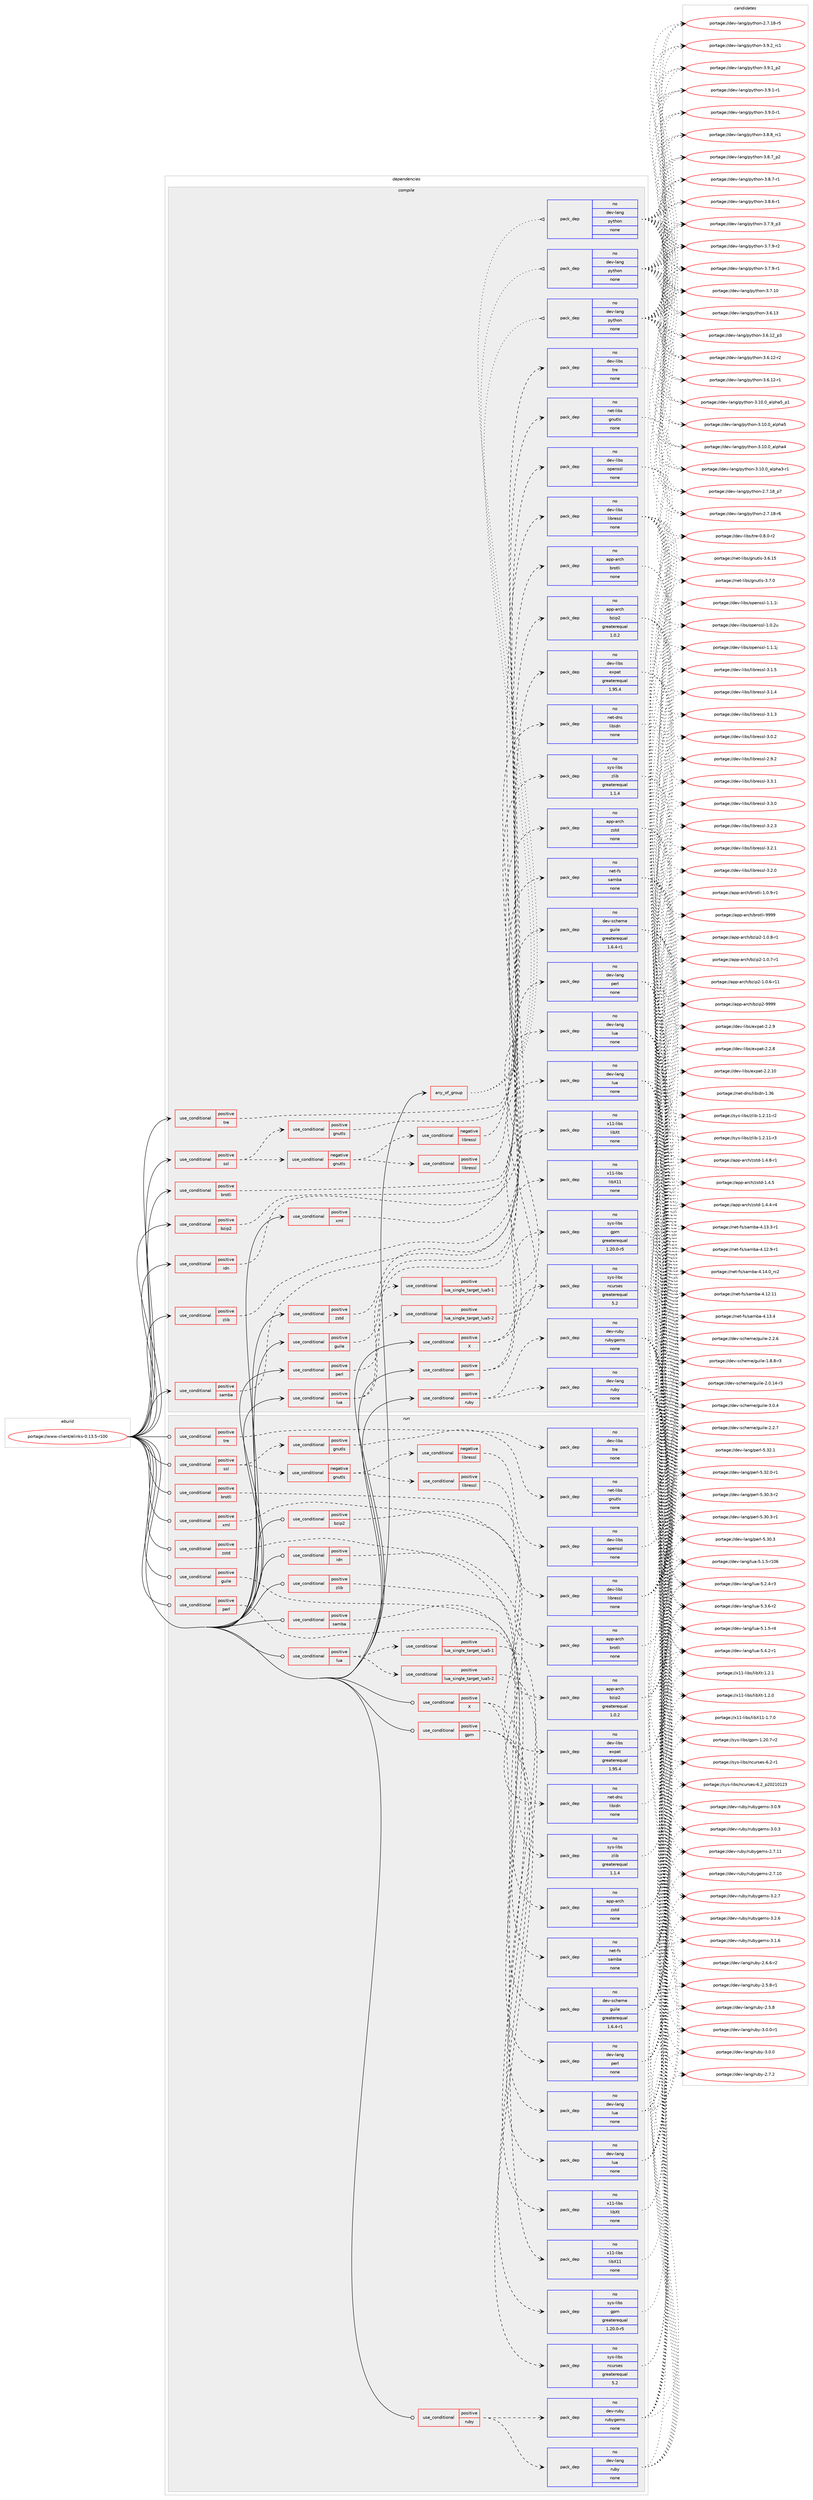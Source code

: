digraph prolog {

# *************
# Graph options
# *************

newrank=true;
concentrate=true;
compound=true;
graph [rankdir=LR,fontname=Helvetica,fontsize=10,ranksep=1.5];#, ranksep=2.5, nodesep=0.2];
edge  [arrowhead=vee];
node  [fontname=Helvetica,fontsize=10];

# **********
# The ebuild
# **********

subgraph cluster_leftcol {
color=gray;
rank=same;
label=<<i>ebuild</i>>;
id [label="portage://www-client/elinks-0.13.5-r100", color=red, width=4, href="../www-client/elinks-0.13.5-r100.svg"];
}

# ****************
# The dependencies
# ****************

subgraph cluster_midcol {
color=gray;
label=<<i>dependencies</i>>;
subgraph cluster_compile {
fillcolor="#eeeeee";
style=filled;
label=<<i>compile</i>>;
subgraph any31 {
dependency2434 [label=<<TABLE BORDER="0" CELLBORDER="1" CELLSPACING="0" CELLPADDING="4"><TR><TD CELLPADDING="10">any_of_group</TD></TR></TABLE>>, shape=none, color=red];subgraph pack2032 {
dependency2435 [label=<<TABLE BORDER="0" CELLBORDER="1" CELLSPACING="0" CELLPADDING="4" WIDTH="220"><TR><TD ROWSPAN="6" CELLPADDING="30">pack_dep</TD></TR><TR><TD WIDTH="110">no</TD></TR><TR><TD>dev-lang</TD></TR><TR><TD>python</TD></TR><TR><TD>none</TD></TR><TR><TD></TD></TR></TABLE>>, shape=none, color=blue];
}
dependency2434:e -> dependency2435:w [weight=20,style="dotted",arrowhead="oinv"];
subgraph pack2033 {
dependency2436 [label=<<TABLE BORDER="0" CELLBORDER="1" CELLSPACING="0" CELLPADDING="4" WIDTH="220"><TR><TD ROWSPAN="6" CELLPADDING="30">pack_dep</TD></TR><TR><TD WIDTH="110">no</TD></TR><TR><TD>dev-lang</TD></TR><TR><TD>python</TD></TR><TR><TD>none</TD></TR><TR><TD></TD></TR></TABLE>>, shape=none, color=blue];
}
dependency2434:e -> dependency2436:w [weight=20,style="dotted",arrowhead="oinv"];
subgraph pack2034 {
dependency2437 [label=<<TABLE BORDER="0" CELLBORDER="1" CELLSPACING="0" CELLPADDING="4" WIDTH="220"><TR><TD ROWSPAN="6" CELLPADDING="30">pack_dep</TD></TR><TR><TD WIDTH="110">no</TD></TR><TR><TD>dev-lang</TD></TR><TR><TD>python</TD></TR><TR><TD>none</TD></TR><TR><TD></TD></TR></TABLE>>, shape=none, color=blue];
}
dependency2434:e -> dependency2437:w [weight=20,style="dotted",arrowhead="oinv"];
}
id:e -> dependency2434:w [weight=20,style="solid",arrowhead="vee"];
subgraph cond365 {
dependency2438 [label=<<TABLE BORDER="0" CELLBORDER="1" CELLSPACING="0" CELLPADDING="4"><TR><TD ROWSPAN="3" CELLPADDING="10">use_conditional</TD></TR><TR><TD>positive</TD></TR><TR><TD>X</TD></TR></TABLE>>, shape=none, color=red];
subgraph pack2035 {
dependency2439 [label=<<TABLE BORDER="0" CELLBORDER="1" CELLSPACING="0" CELLPADDING="4" WIDTH="220"><TR><TD ROWSPAN="6" CELLPADDING="30">pack_dep</TD></TR><TR><TD WIDTH="110">no</TD></TR><TR><TD>x11-libs</TD></TR><TR><TD>libX11</TD></TR><TR><TD>none</TD></TR><TR><TD></TD></TR></TABLE>>, shape=none, color=blue];
}
dependency2438:e -> dependency2439:w [weight=20,style="dashed",arrowhead="vee"];
subgraph pack2036 {
dependency2440 [label=<<TABLE BORDER="0" CELLBORDER="1" CELLSPACING="0" CELLPADDING="4" WIDTH="220"><TR><TD ROWSPAN="6" CELLPADDING="30">pack_dep</TD></TR><TR><TD WIDTH="110">no</TD></TR><TR><TD>x11-libs</TD></TR><TR><TD>libXt</TD></TR><TR><TD>none</TD></TR><TR><TD></TD></TR></TABLE>>, shape=none, color=blue];
}
dependency2438:e -> dependency2440:w [weight=20,style="dashed",arrowhead="vee"];
}
id:e -> dependency2438:w [weight=20,style="solid",arrowhead="vee"];
subgraph cond366 {
dependency2441 [label=<<TABLE BORDER="0" CELLBORDER="1" CELLSPACING="0" CELLPADDING="4"><TR><TD ROWSPAN="3" CELLPADDING="10">use_conditional</TD></TR><TR><TD>positive</TD></TR><TR><TD>brotli</TD></TR></TABLE>>, shape=none, color=red];
subgraph pack2037 {
dependency2442 [label=<<TABLE BORDER="0" CELLBORDER="1" CELLSPACING="0" CELLPADDING="4" WIDTH="220"><TR><TD ROWSPAN="6" CELLPADDING="30">pack_dep</TD></TR><TR><TD WIDTH="110">no</TD></TR><TR><TD>app-arch</TD></TR><TR><TD>brotli</TD></TR><TR><TD>none</TD></TR><TR><TD></TD></TR></TABLE>>, shape=none, color=blue];
}
dependency2441:e -> dependency2442:w [weight=20,style="dashed",arrowhead="vee"];
}
id:e -> dependency2441:w [weight=20,style="solid",arrowhead="vee"];
subgraph cond367 {
dependency2443 [label=<<TABLE BORDER="0" CELLBORDER="1" CELLSPACING="0" CELLPADDING="4"><TR><TD ROWSPAN="3" CELLPADDING="10">use_conditional</TD></TR><TR><TD>positive</TD></TR><TR><TD>bzip2</TD></TR></TABLE>>, shape=none, color=red];
subgraph pack2038 {
dependency2444 [label=<<TABLE BORDER="0" CELLBORDER="1" CELLSPACING="0" CELLPADDING="4" WIDTH="220"><TR><TD ROWSPAN="6" CELLPADDING="30">pack_dep</TD></TR><TR><TD WIDTH="110">no</TD></TR><TR><TD>app-arch</TD></TR><TR><TD>bzip2</TD></TR><TR><TD>greaterequal</TD></TR><TR><TD>1.0.2</TD></TR></TABLE>>, shape=none, color=blue];
}
dependency2443:e -> dependency2444:w [weight=20,style="dashed",arrowhead="vee"];
}
id:e -> dependency2443:w [weight=20,style="solid",arrowhead="vee"];
subgraph cond368 {
dependency2445 [label=<<TABLE BORDER="0" CELLBORDER="1" CELLSPACING="0" CELLPADDING="4"><TR><TD ROWSPAN="3" CELLPADDING="10">use_conditional</TD></TR><TR><TD>positive</TD></TR><TR><TD>gpm</TD></TR></TABLE>>, shape=none, color=red];
subgraph pack2039 {
dependency2446 [label=<<TABLE BORDER="0" CELLBORDER="1" CELLSPACING="0" CELLPADDING="4" WIDTH="220"><TR><TD ROWSPAN="6" CELLPADDING="30">pack_dep</TD></TR><TR><TD WIDTH="110">no</TD></TR><TR><TD>sys-libs</TD></TR><TR><TD>ncurses</TD></TR><TR><TD>greaterequal</TD></TR><TR><TD>5.2</TD></TR></TABLE>>, shape=none, color=blue];
}
dependency2445:e -> dependency2446:w [weight=20,style="dashed",arrowhead="vee"];
subgraph pack2040 {
dependency2447 [label=<<TABLE BORDER="0" CELLBORDER="1" CELLSPACING="0" CELLPADDING="4" WIDTH="220"><TR><TD ROWSPAN="6" CELLPADDING="30">pack_dep</TD></TR><TR><TD WIDTH="110">no</TD></TR><TR><TD>sys-libs</TD></TR><TR><TD>gpm</TD></TR><TR><TD>greaterequal</TD></TR><TR><TD>1.20.0-r5</TD></TR></TABLE>>, shape=none, color=blue];
}
dependency2445:e -> dependency2447:w [weight=20,style="dashed",arrowhead="vee"];
}
id:e -> dependency2445:w [weight=20,style="solid",arrowhead="vee"];
subgraph cond369 {
dependency2448 [label=<<TABLE BORDER="0" CELLBORDER="1" CELLSPACING="0" CELLPADDING="4"><TR><TD ROWSPAN="3" CELLPADDING="10">use_conditional</TD></TR><TR><TD>positive</TD></TR><TR><TD>guile</TD></TR></TABLE>>, shape=none, color=red];
subgraph pack2041 {
dependency2449 [label=<<TABLE BORDER="0" CELLBORDER="1" CELLSPACING="0" CELLPADDING="4" WIDTH="220"><TR><TD ROWSPAN="6" CELLPADDING="30">pack_dep</TD></TR><TR><TD WIDTH="110">no</TD></TR><TR><TD>dev-scheme</TD></TR><TR><TD>guile</TD></TR><TR><TD>greaterequal</TD></TR><TR><TD>1.6.4-r1</TD></TR></TABLE>>, shape=none, color=blue];
}
dependency2448:e -> dependency2449:w [weight=20,style="dashed",arrowhead="vee"];
}
id:e -> dependency2448:w [weight=20,style="solid",arrowhead="vee"];
subgraph cond370 {
dependency2450 [label=<<TABLE BORDER="0" CELLBORDER="1" CELLSPACING="0" CELLPADDING="4"><TR><TD ROWSPAN="3" CELLPADDING="10">use_conditional</TD></TR><TR><TD>positive</TD></TR><TR><TD>idn</TD></TR></TABLE>>, shape=none, color=red];
subgraph pack2042 {
dependency2451 [label=<<TABLE BORDER="0" CELLBORDER="1" CELLSPACING="0" CELLPADDING="4" WIDTH="220"><TR><TD ROWSPAN="6" CELLPADDING="30">pack_dep</TD></TR><TR><TD WIDTH="110">no</TD></TR><TR><TD>net-dns</TD></TR><TR><TD>libidn</TD></TR><TR><TD>none</TD></TR><TR><TD></TD></TR></TABLE>>, shape=none, color=blue];
}
dependency2450:e -> dependency2451:w [weight=20,style="dashed",arrowhead="vee"];
}
id:e -> dependency2450:w [weight=20,style="solid",arrowhead="vee"];
subgraph cond371 {
dependency2452 [label=<<TABLE BORDER="0" CELLBORDER="1" CELLSPACING="0" CELLPADDING="4"><TR><TD ROWSPAN="3" CELLPADDING="10">use_conditional</TD></TR><TR><TD>positive</TD></TR><TR><TD>lua</TD></TR></TABLE>>, shape=none, color=red];
subgraph cond372 {
dependency2453 [label=<<TABLE BORDER="0" CELLBORDER="1" CELLSPACING="0" CELLPADDING="4"><TR><TD ROWSPAN="3" CELLPADDING="10">use_conditional</TD></TR><TR><TD>positive</TD></TR><TR><TD>lua_single_target_lua5-1</TD></TR></TABLE>>, shape=none, color=red];
subgraph pack2043 {
dependency2454 [label=<<TABLE BORDER="0" CELLBORDER="1" CELLSPACING="0" CELLPADDING="4" WIDTH="220"><TR><TD ROWSPAN="6" CELLPADDING="30">pack_dep</TD></TR><TR><TD WIDTH="110">no</TD></TR><TR><TD>dev-lang</TD></TR><TR><TD>lua</TD></TR><TR><TD>none</TD></TR><TR><TD></TD></TR></TABLE>>, shape=none, color=blue];
}
dependency2453:e -> dependency2454:w [weight=20,style="dashed",arrowhead="vee"];
}
dependency2452:e -> dependency2453:w [weight=20,style="dashed",arrowhead="vee"];
subgraph cond373 {
dependency2455 [label=<<TABLE BORDER="0" CELLBORDER="1" CELLSPACING="0" CELLPADDING="4"><TR><TD ROWSPAN="3" CELLPADDING="10">use_conditional</TD></TR><TR><TD>positive</TD></TR><TR><TD>lua_single_target_lua5-2</TD></TR></TABLE>>, shape=none, color=red];
subgraph pack2044 {
dependency2456 [label=<<TABLE BORDER="0" CELLBORDER="1" CELLSPACING="0" CELLPADDING="4" WIDTH="220"><TR><TD ROWSPAN="6" CELLPADDING="30">pack_dep</TD></TR><TR><TD WIDTH="110">no</TD></TR><TR><TD>dev-lang</TD></TR><TR><TD>lua</TD></TR><TR><TD>none</TD></TR><TR><TD></TD></TR></TABLE>>, shape=none, color=blue];
}
dependency2455:e -> dependency2456:w [weight=20,style="dashed",arrowhead="vee"];
}
dependency2452:e -> dependency2455:w [weight=20,style="dashed",arrowhead="vee"];
}
id:e -> dependency2452:w [weight=20,style="solid",arrowhead="vee"];
subgraph cond374 {
dependency2457 [label=<<TABLE BORDER="0" CELLBORDER="1" CELLSPACING="0" CELLPADDING="4"><TR><TD ROWSPAN="3" CELLPADDING="10">use_conditional</TD></TR><TR><TD>positive</TD></TR><TR><TD>perl</TD></TR></TABLE>>, shape=none, color=red];
subgraph pack2045 {
dependency2458 [label=<<TABLE BORDER="0" CELLBORDER="1" CELLSPACING="0" CELLPADDING="4" WIDTH="220"><TR><TD ROWSPAN="6" CELLPADDING="30">pack_dep</TD></TR><TR><TD WIDTH="110">no</TD></TR><TR><TD>dev-lang</TD></TR><TR><TD>perl</TD></TR><TR><TD>none</TD></TR><TR><TD></TD></TR></TABLE>>, shape=none, color=blue];
}
dependency2457:e -> dependency2458:w [weight=20,style="dashed",arrowhead="vee"];
}
id:e -> dependency2457:w [weight=20,style="solid",arrowhead="vee"];
subgraph cond375 {
dependency2459 [label=<<TABLE BORDER="0" CELLBORDER="1" CELLSPACING="0" CELLPADDING="4"><TR><TD ROWSPAN="3" CELLPADDING="10">use_conditional</TD></TR><TR><TD>positive</TD></TR><TR><TD>ruby</TD></TR></TABLE>>, shape=none, color=red];
subgraph pack2046 {
dependency2460 [label=<<TABLE BORDER="0" CELLBORDER="1" CELLSPACING="0" CELLPADDING="4" WIDTH="220"><TR><TD ROWSPAN="6" CELLPADDING="30">pack_dep</TD></TR><TR><TD WIDTH="110">no</TD></TR><TR><TD>dev-lang</TD></TR><TR><TD>ruby</TD></TR><TR><TD>none</TD></TR><TR><TD></TD></TR></TABLE>>, shape=none, color=blue];
}
dependency2459:e -> dependency2460:w [weight=20,style="dashed",arrowhead="vee"];
subgraph pack2047 {
dependency2461 [label=<<TABLE BORDER="0" CELLBORDER="1" CELLSPACING="0" CELLPADDING="4" WIDTH="220"><TR><TD ROWSPAN="6" CELLPADDING="30">pack_dep</TD></TR><TR><TD WIDTH="110">no</TD></TR><TR><TD>dev-ruby</TD></TR><TR><TD>rubygems</TD></TR><TR><TD>none</TD></TR><TR><TD></TD></TR></TABLE>>, shape=none, color=blue];
}
dependency2459:e -> dependency2461:w [weight=20,style="dashed",arrowhead="vee"];
}
id:e -> dependency2459:w [weight=20,style="solid",arrowhead="vee"];
subgraph cond376 {
dependency2462 [label=<<TABLE BORDER="0" CELLBORDER="1" CELLSPACING="0" CELLPADDING="4"><TR><TD ROWSPAN="3" CELLPADDING="10">use_conditional</TD></TR><TR><TD>positive</TD></TR><TR><TD>samba</TD></TR></TABLE>>, shape=none, color=red];
subgraph pack2048 {
dependency2463 [label=<<TABLE BORDER="0" CELLBORDER="1" CELLSPACING="0" CELLPADDING="4" WIDTH="220"><TR><TD ROWSPAN="6" CELLPADDING="30">pack_dep</TD></TR><TR><TD WIDTH="110">no</TD></TR><TR><TD>net-fs</TD></TR><TR><TD>samba</TD></TR><TR><TD>none</TD></TR><TR><TD></TD></TR></TABLE>>, shape=none, color=blue];
}
dependency2462:e -> dependency2463:w [weight=20,style="dashed",arrowhead="vee"];
}
id:e -> dependency2462:w [weight=20,style="solid",arrowhead="vee"];
subgraph cond377 {
dependency2464 [label=<<TABLE BORDER="0" CELLBORDER="1" CELLSPACING="0" CELLPADDING="4"><TR><TD ROWSPAN="3" CELLPADDING="10">use_conditional</TD></TR><TR><TD>positive</TD></TR><TR><TD>ssl</TD></TR></TABLE>>, shape=none, color=red];
subgraph cond378 {
dependency2465 [label=<<TABLE BORDER="0" CELLBORDER="1" CELLSPACING="0" CELLPADDING="4"><TR><TD ROWSPAN="3" CELLPADDING="10">use_conditional</TD></TR><TR><TD>negative</TD></TR><TR><TD>gnutls</TD></TR></TABLE>>, shape=none, color=red];
subgraph cond379 {
dependency2466 [label=<<TABLE BORDER="0" CELLBORDER="1" CELLSPACING="0" CELLPADDING="4"><TR><TD ROWSPAN="3" CELLPADDING="10">use_conditional</TD></TR><TR><TD>negative</TD></TR><TR><TD>libressl</TD></TR></TABLE>>, shape=none, color=red];
subgraph pack2049 {
dependency2467 [label=<<TABLE BORDER="0" CELLBORDER="1" CELLSPACING="0" CELLPADDING="4" WIDTH="220"><TR><TD ROWSPAN="6" CELLPADDING="30">pack_dep</TD></TR><TR><TD WIDTH="110">no</TD></TR><TR><TD>dev-libs</TD></TR><TR><TD>openssl</TD></TR><TR><TD>none</TD></TR><TR><TD></TD></TR></TABLE>>, shape=none, color=blue];
}
dependency2466:e -> dependency2467:w [weight=20,style="dashed",arrowhead="vee"];
}
dependency2465:e -> dependency2466:w [weight=20,style="dashed",arrowhead="vee"];
subgraph cond380 {
dependency2468 [label=<<TABLE BORDER="0" CELLBORDER="1" CELLSPACING="0" CELLPADDING="4"><TR><TD ROWSPAN="3" CELLPADDING="10">use_conditional</TD></TR><TR><TD>positive</TD></TR><TR><TD>libressl</TD></TR></TABLE>>, shape=none, color=red];
subgraph pack2050 {
dependency2469 [label=<<TABLE BORDER="0" CELLBORDER="1" CELLSPACING="0" CELLPADDING="4" WIDTH="220"><TR><TD ROWSPAN="6" CELLPADDING="30">pack_dep</TD></TR><TR><TD WIDTH="110">no</TD></TR><TR><TD>dev-libs</TD></TR><TR><TD>libressl</TD></TR><TR><TD>none</TD></TR><TR><TD></TD></TR></TABLE>>, shape=none, color=blue];
}
dependency2468:e -> dependency2469:w [weight=20,style="dashed",arrowhead="vee"];
}
dependency2465:e -> dependency2468:w [weight=20,style="dashed",arrowhead="vee"];
}
dependency2464:e -> dependency2465:w [weight=20,style="dashed",arrowhead="vee"];
subgraph cond381 {
dependency2470 [label=<<TABLE BORDER="0" CELLBORDER="1" CELLSPACING="0" CELLPADDING="4"><TR><TD ROWSPAN="3" CELLPADDING="10">use_conditional</TD></TR><TR><TD>positive</TD></TR><TR><TD>gnutls</TD></TR></TABLE>>, shape=none, color=red];
subgraph pack2051 {
dependency2471 [label=<<TABLE BORDER="0" CELLBORDER="1" CELLSPACING="0" CELLPADDING="4" WIDTH="220"><TR><TD ROWSPAN="6" CELLPADDING="30">pack_dep</TD></TR><TR><TD WIDTH="110">no</TD></TR><TR><TD>net-libs</TD></TR><TR><TD>gnutls</TD></TR><TR><TD>none</TD></TR><TR><TD></TD></TR></TABLE>>, shape=none, color=blue];
}
dependency2470:e -> dependency2471:w [weight=20,style="dashed",arrowhead="vee"];
}
dependency2464:e -> dependency2470:w [weight=20,style="dashed",arrowhead="vee"];
}
id:e -> dependency2464:w [weight=20,style="solid",arrowhead="vee"];
subgraph cond382 {
dependency2472 [label=<<TABLE BORDER="0" CELLBORDER="1" CELLSPACING="0" CELLPADDING="4"><TR><TD ROWSPAN="3" CELLPADDING="10">use_conditional</TD></TR><TR><TD>positive</TD></TR><TR><TD>tre</TD></TR></TABLE>>, shape=none, color=red];
subgraph pack2052 {
dependency2473 [label=<<TABLE BORDER="0" CELLBORDER="1" CELLSPACING="0" CELLPADDING="4" WIDTH="220"><TR><TD ROWSPAN="6" CELLPADDING="30">pack_dep</TD></TR><TR><TD WIDTH="110">no</TD></TR><TR><TD>dev-libs</TD></TR><TR><TD>tre</TD></TR><TR><TD>none</TD></TR><TR><TD></TD></TR></TABLE>>, shape=none, color=blue];
}
dependency2472:e -> dependency2473:w [weight=20,style="dashed",arrowhead="vee"];
}
id:e -> dependency2472:w [weight=20,style="solid",arrowhead="vee"];
subgraph cond383 {
dependency2474 [label=<<TABLE BORDER="0" CELLBORDER="1" CELLSPACING="0" CELLPADDING="4"><TR><TD ROWSPAN="3" CELLPADDING="10">use_conditional</TD></TR><TR><TD>positive</TD></TR><TR><TD>xml</TD></TR></TABLE>>, shape=none, color=red];
subgraph pack2053 {
dependency2475 [label=<<TABLE BORDER="0" CELLBORDER="1" CELLSPACING="0" CELLPADDING="4" WIDTH="220"><TR><TD ROWSPAN="6" CELLPADDING="30">pack_dep</TD></TR><TR><TD WIDTH="110">no</TD></TR><TR><TD>dev-libs</TD></TR><TR><TD>expat</TD></TR><TR><TD>greaterequal</TD></TR><TR><TD>1.95.4</TD></TR></TABLE>>, shape=none, color=blue];
}
dependency2474:e -> dependency2475:w [weight=20,style="dashed",arrowhead="vee"];
}
id:e -> dependency2474:w [weight=20,style="solid",arrowhead="vee"];
subgraph cond384 {
dependency2476 [label=<<TABLE BORDER="0" CELLBORDER="1" CELLSPACING="0" CELLPADDING="4"><TR><TD ROWSPAN="3" CELLPADDING="10">use_conditional</TD></TR><TR><TD>positive</TD></TR><TR><TD>zlib</TD></TR></TABLE>>, shape=none, color=red];
subgraph pack2054 {
dependency2477 [label=<<TABLE BORDER="0" CELLBORDER="1" CELLSPACING="0" CELLPADDING="4" WIDTH="220"><TR><TD ROWSPAN="6" CELLPADDING="30">pack_dep</TD></TR><TR><TD WIDTH="110">no</TD></TR><TR><TD>sys-libs</TD></TR><TR><TD>zlib</TD></TR><TR><TD>greaterequal</TD></TR><TR><TD>1.1.4</TD></TR></TABLE>>, shape=none, color=blue];
}
dependency2476:e -> dependency2477:w [weight=20,style="dashed",arrowhead="vee"];
}
id:e -> dependency2476:w [weight=20,style="solid",arrowhead="vee"];
subgraph cond385 {
dependency2478 [label=<<TABLE BORDER="0" CELLBORDER="1" CELLSPACING="0" CELLPADDING="4"><TR><TD ROWSPAN="3" CELLPADDING="10">use_conditional</TD></TR><TR><TD>positive</TD></TR><TR><TD>zstd</TD></TR></TABLE>>, shape=none, color=red];
subgraph pack2055 {
dependency2479 [label=<<TABLE BORDER="0" CELLBORDER="1" CELLSPACING="0" CELLPADDING="4" WIDTH="220"><TR><TD ROWSPAN="6" CELLPADDING="30">pack_dep</TD></TR><TR><TD WIDTH="110">no</TD></TR><TR><TD>app-arch</TD></TR><TR><TD>zstd</TD></TR><TR><TD>none</TD></TR><TR><TD></TD></TR></TABLE>>, shape=none, color=blue];
}
dependency2478:e -> dependency2479:w [weight=20,style="dashed",arrowhead="vee"];
}
id:e -> dependency2478:w [weight=20,style="solid",arrowhead="vee"];
}
subgraph cluster_compileandrun {
fillcolor="#eeeeee";
style=filled;
label=<<i>compile and run</i>>;
}
subgraph cluster_run {
fillcolor="#eeeeee";
style=filled;
label=<<i>run</i>>;
subgraph cond386 {
dependency2480 [label=<<TABLE BORDER="0" CELLBORDER="1" CELLSPACING="0" CELLPADDING="4"><TR><TD ROWSPAN="3" CELLPADDING="10">use_conditional</TD></TR><TR><TD>positive</TD></TR><TR><TD>X</TD></TR></TABLE>>, shape=none, color=red];
subgraph pack2056 {
dependency2481 [label=<<TABLE BORDER="0" CELLBORDER="1" CELLSPACING="0" CELLPADDING="4" WIDTH="220"><TR><TD ROWSPAN="6" CELLPADDING="30">pack_dep</TD></TR><TR><TD WIDTH="110">no</TD></TR><TR><TD>x11-libs</TD></TR><TR><TD>libX11</TD></TR><TR><TD>none</TD></TR><TR><TD></TD></TR></TABLE>>, shape=none, color=blue];
}
dependency2480:e -> dependency2481:w [weight=20,style="dashed",arrowhead="vee"];
subgraph pack2057 {
dependency2482 [label=<<TABLE BORDER="0" CELLBORDER="1" CELLSPACING="0" CELLPADDING="4" WIDTH="220"><TR><TD ROWSPAN="6" CELLPADDING="30">pack_dep</TD></TR><TR><TD WIDTH="110">no</TD></TR><TR><TD>x11-libs</TD></TR><TR><TD>libXt</TD></TR><TR><TD>none</TD></TR><TR><TD></TD></TR></TABLE>>, shape=none, color=blue];
}
dependency2480:e -> dependency2482:w [weight=20,style="dashed",arrowhead="vee"];
}
id:e -> dependency2480:w [weight=20,style="solid",arrowhead="odot"];
subgraph cond387 {
dependency2483 [label=<<TABLE BORDER="0" CELLBORDER="1" CELLSPACING="0" CELLPADDING="4"><TR><TD ROWSPAN="3" CELLPADDING="10">use_conditional</TD></TR><TR><TD>positive</TD></TR><TR><TD>brotli</TD></TR></TABLE>>, shape=none, color=red];
subgraph pack2058 {
dependency2484 [label=<<TABLE BORDER="0" CELLBORDER="1" CELLSPACING="0" CELLPADDING="4" WIDTH="220"><TR><TD ROWSPAN="6" CELLPADDING="30">pack_dep</TD></TR><TR><TD WIDTH="110">no</TD></TR><TR><TD>app-arch</TD></TR><TR><TD>brotli</TD></TR><TR><TD>none</TD></TR><TR><TD></TD></TR></TABLE>>, shape=none, color=blue];
}
dependency2483:e -> dependency2484:w [weight=20,style="dashed",arrowhead="vee"];
}
id:e -> dependency2483:w [weight=20,style="solid",arrowhead="odot"];
subgraph cond388 {
dependency2485 [label=<<TABLE BORDER="0" CELLBORDER="1" CELLSPACING="0" CELLPADDING="4"><TR><TD ROWSPAN="3" CELLPADDING="10">use_conditional</TD></TR><TR><TD>positive</TD></TR><TR><TD>bzip2</TD></TR></TABLE>>, shape=none, color=red];
subgraph pack2059 {
dependency2486 [label=<<TABLE BORDER="0" CELLBORDER="1" CELLSPACING="0" CELLPADDING="4" WIDTH="220"><TR><TD ROWSPAN="6" CELLPADDING="30">pack_dep</TD></TR><TR><TD WIDTH="110">no</TD></TR><TR><TD>app-arch</TD></TR><TR><TD>bzip2</TD></TR><TR><TD>greaterequal</TD></TR><TR><TD>1.0.2</TD></TR></TABLE>>, shape=none, color=blue];
}
dependency2485:e -> dependency2486:w [weight=20,style="dashed",arrowhead="vee"];
}
id:e -> dependency2485:w [weight=20,style="solid",arrowhead="odot"];
subgraph cond389 {
dependency2487 [label=<<TABLE BORDER="0" CELLBORDER="1" CELLSPACING="0" CELLPADDING="4"><TR><TD ROWSPAN="3" CELLPADDING="10">use_conditional</TD></TR><TR><TD>positive</TD></TR><TR><TD>gpm</TD></TR></TABLE>>, shape=none, color=red];
subgraph pack2060 {
dependency2488 [label=<<TABLE BORDER="0" CELLBORDER="1" CELLSPACING="0" CELLPADDING="4" WIDTH="220"><TR><TD ROWSPAN="6" CELLPADDING="30">pack_dep</TD></TR><TR><TD WIDTH="110">no</TD></TR><TR><TD>sys-libs</TD></TR><TR><TD>ncurses</TD></TR><TR><TD>greaterequal</TD></TR><TR><TD>5.2</TD></TR></TABLE>>, shape=none, color=blue];
}
dependency2487:e -> dependency2488:w [weight=20,style="dashed",arrowhead="vee"];
subgraph pack2061 {
dependency2489 [label=<<TABLE BORDER="0" CELLBORDER="1" CELLSPACING="0" CELLPADDING="4" WIDTH="220"><TR><TD ROWSPAN="6" CELLPADDING="30">pack_dep</TD></TR><TR><TD WIDTH="110">no</TD></TR><TR><TD>sys-libs</TD></TR><TR><TD>gpm</TD></TR><TR><TD>greaterequal</TD></TR><TR><TD>1.20.0-r5</TD></TR></TABLE>>, shape=none, color=blue];
}
dependency2487:e -> dependency2489:w [weight=20,style="dashed",arrowhead="vee"];
}
id:e -> dependency2487:w [weight=20,style="solid",arrowhead="odot"];
subgraph cond390 {
dependency2490 [label=<<TABLE BORDER="0" CELLBORDER="1" CELLSPACING="0" CELLPADDING="4"><TR><TD ROWSPAN="3" CELLPADDING="10">use_conditional</TD></TR><TR><TD>positive</TD></TR><TR><TD>guile</TD></TR></TABLE>>, shape=none, color=red];
subgraph pack2062 {
dependency2491 [label=<<TABLE BORDER="0" CELLBORDER="1" CELLSPACING="0" CELLPADDING="4" WIDTH="220"><TR><TD ROWSPAN="6" CELLPADDING="30">pack_dep</TD></TR><TR><TD WIDTH="110">no</TD></TR><TR><TD>dev-scheme</TD></TR><TR><TD>guile</TD></TR><TR><TD>greaterequal</TD></TR><TR><TD>1.6.4-r1</TD></TR></TABLE>>, shape=none, color=blue];
}
dependency2490:e -> dependency2491:w [weight=20,style="dashed",arrowhead="vee"];
}
id:e -> dependency2490:w [weight=20,style="solid",arrowhead="odot"];
subgraph cond391 {
dependency2492 [label=<<TABLE BORDER="0" CELLBORDER="1" CELLSPACING="0" CELLPADDING="4"><TR><TD ROWSPAN="3" CELLPADDING="10">use_conditional</TD></TR><TR><TD>positive</TD></TR><TR><TD>idn</TD></TR></TABLE>>, shape=none, color=red];
subgraph pack2063 {
dependency2493 [label=<<TABLE BORDER="0" CELLBORDER="1" CELLSPACING="0" CELLPADDING="4" WIDTH="220"><TR><TD ROWSPAN="6" CELLPADDING="30">pack_dep</TD></TR><TR><TD WIDTH="110">no</TD></TR><TR><TD>net-dns</TD></TR><TR><TD>libidn</TD></TR><TR><TD>none</TD></TR><TR><TD></TD></TR></TABLE>>, shape=none, color=blue];
}
dependency2492:e -> dependency2493:w [weight=20,style="dashed",arrowhead="vee"];
}
id:e -> dependency2492:w [weight=20,style="solid",arrowhead="odot"];
subgraph cond392 {
dependency2494 [label=<<TABLE BORDER="0" CELLBORDER="1" CELLSPACING="0" CELLPADDING="4"><TR><TD ROWSPAN="3" CELLPADDING="10">use_conditional</TD></TR><TR><TD>positive</TD></TR><TR><TD>lua</TD></TR></TABLE>>, shape=none, color=red];
subgraph cond393 {
dependency2495 [label=<<TABLE BORDER="0" CELLBORDER="1" CELLSPACING="0" CELLPADDING="4"><TR><TD ROWSPAN="3" CELLPADDING="10">use_conditional</TD></TR><TR><TD>positive</TD></TR><TR><TD>lua_single_target_lua5-1</TD></TR></TABLE>>, shape=none, color=red];
subgraph pack2064 {
dependency2496 [label=<<TABLE BORDER="0" CELLBORDER="1" CELLSPACING="0" CELLPADDING="4" WIDTH="220"><TR><TD ROWSPAN="6" CELLPADDING="30">pack_dep</TD></TR><TR><TD WIDTH="110">no</TD></TR><TR><TD>dev-lang</TD></TR><TR><TD>lua</TD></TR><TR><TD>none</TD></TR><TR><TD></TD></TR></TABLE>>, shape=none, color=blue];
}
dependency2495:e -> dependency2496:w [weight=20,style="dashed",arrowhead="vee"];
}
dependency2494:e -> dependency2495:w [weight=20,style="dashed",arrowhead="vee"];
subgraph cond394 {
dependency2497 [label=<<TABLE BORDER="0" CELLBORDER="1" CELLSPACING="0" CELLPADDING="4"><TR><TD ROWSPAN="3" CELLPADDING="10">use_conditional</TD></TR><TR><TD>positive</TD></TR><TR><TD>lua_single_target_lua5-2</TD></TR></TABLE>>, shape=none, color=red];
subgraph pack2065 {
dependency2498 [label=<<TABLE BORDER="0" CELLBORDER="1" CELLSPACING="0" CELLPADDING="4" WIDTH="220"><TR><TD ROWSPAN="6" CELLPADDING="30">pack_dep</TD></TR><TR><TD WIDTH="110">no</TD></TR><TR><TD>dev-lang</TD></TR><TR><TD>lua</TD></TR><TR><TD>none</TD></TR><TR><TD></TD></TR></TABLE>>, shape=none, color=blue];
}
dependency2497:e -> dependency2498:w [weight=20,style="dashed",arrowhead="vee"];
}
dependency2494:e -> dependency2497:w [weight=20,style="dashed",arrowhead="vee"];
}
id:e -> dependency2494:w [weight=20,style="solid",arrowhead="odot"];
subgraph cond395 {
dependency2499 [label=<<TABLE BORDER="0" CELLBORDER="1" CELLSPACING="0" CELLPADDING="4"><TR><TD ROWSPAN="3" CELLPADDING="10">use_conditional</TD></TR><TR><TD>positive</TD></TR><TR><TD>perl</TD></TR></TABLE>>, shape=none, color=red];
subgraph pack2066 {
dependency2500 [label=<<TABLE BORDER="0" CELLBORDER="1" CELLSPACING="0" CELLPADDING="4" WIDTH="220"><TR><TD ROWSPAN="6" CELLPADDING="30">pack_dep</TD></TR><TR><TD WIDTH="110">no</TD></TR><TR><TD>dev-lang</TD></TR><TR><TD>perl</TD></TR><TR><TD>none</TD></TR><TR><TD></TD></TR></TABLE>>, shape=none, color=blue];
}
dependency2499:e -> dependency2500:w [weight=20,style="dashed",arrowhead="vee"];
}
id:e -> dependency2499:w [weight=20,style="solid",arrowhead="odot"];
subgraph cond396 {
dependency2501 [label=<<TABLE BORDER="0" CELLBORDER="1" CELLSPACING="0" CELLPADDING="4"><TR><TD ROWSPAN="3" CELLPADDING="10">use_conditional</TD></TR><TR><TD>positive</TD></TR><TR><TD>ruby</TD></TR></TABLE>>, shape=none, color=red];
subgraph pack2067 {
dependency2502 [label=<<TABLE BORDER="0" CELLBORDER="1" CELLSPACING="0" CELLPADDING="4" WIDTH="220"><TR><TD ROWSPAN="6" CELLPADDING="30">pack_dep</TD></TR><TR><TD WIDTH="110">no</TD></TR><TR><TD>dev-lang</TD></TR><TR><TD>ruby</TD></TR><TR><TD>none</TD></TR><TR><TD></TD></TR></TABLE>>, shape=none, color=blue];
}
dependency2501:e -> dependency2502:w [weight=20,style="dashed",arrowhead="vee"];
subgraph pack2068 {
dependency2503 [label=<<TABLE BORDER="0" CELLBORDER="1" CELLSPACING="0" CELLPADDING="4" WIDTH="220"><TR><TD ROWSPAN="6" CELLPADDING="30">pack_dep</TD></TR><TR><TD WIDTH="110">no</TD></TR><TR><TD>dev-ruby</TD></TR><TR><TD>rubygems</TD></TR><TR><TD>none</TD></TR><TR><TD></TD></TR></TABLE>>, shape=none, color=blue];
}
dependency2501:e -> dependency2503:w [weight=20,style="dashed",arrowhead="vee"];
}
id:e -> dependency2501:w [weight=20,style="solid",arrowhead="odot"];
subgraph cond397 {
dependency2504 [label=<<TABLE BORDER="0" CELLBORDER="1" CELLSPACING="0" CELLPADDING="4"><TR><TD ROWSPAN="3" CELLPADDING="10">use_conditional</TD></TR><TR><TD>positive</TD></TR><TR><TD>samba</TD></TR></TABLE>>, shape=none, color=red];
subgraph pack2069 {
dependency2505 [label=<<TABLE BORDER="0" CELLBORDER="1" CELLSPACING="0" CELLPADDING="4" WIDTH="220"><TR><TD ROWSPAN="6" CELLPADDING="30">pack_dep</TD></TR><TR><TD WIDTH="110">no</TD></TR><TR><TD>net-fs</TD></TR><TR><TD>samba</TD></TR><TR><TD>none</TD></TR><TR><TD></TD></TR></TABLE>>, shape=none, color=blue];
}
dependency2504:e -> dependency2505:w [weight=20,style="dashed",arrowhead="vee"];
}
id:e -> dependency2504:w [weight=20,style="solid",arrowhead="odot"];
subgraph cond398 {
dependency2506 [label=<<TABLE BORDER="0" CELLBORDER="1" CELLSPACING="0" CELLPADDING="4"><TR><TD ROWSPAN="3" CELLPADDING="10">use_conditional</TD></TR><TR><TD>positive</TD></TR><TR><TD>ssl</TD></TR></TABLE>>, shape=none, color=red];
subgraph cond399 {
dependency2507 [label=<<TABLE BORDER="0" CELLBORDER="1" CELLSPACING="0" CELLPADDING="4"><TR><TD ROWSPAN="3" CELLPADDING="10">use_conditional</TD></TR><TR><TD>negative</TD></TR><TR><TD>gnutls</TD></TR></TABLE>>, shape=none, color=red];
subgraph cond400 {
dependency2508 [label=<<TABLE BORDER="0" CELLBORDER="1" CELLSPACING="0" CELLPADDING="4"><TR><TD ROWSPAN="3" CELLPADDING="10">use_conditional</TD></TR><TR><TD>negative</TD></TR><TR><TD>libressl</TD></TR></TABLE>>, shape=none, color=red];
subgraph pack2070 {
dependency2509 [label=<<TABLE BORDER="0" CELLBORDER="1" CELLSPACING="0" CELLPADDING="4" WIDTH="220"><TR><TD ROWSPAN="6" CELLPADDING="30">pack_dep</TD></TR><TR><TD WIDTH="110">no</TD></TR><TR><TD>dev-libs</TD></TR><TR><TD>openssl</TD></TR><TR><TD>none</TD></TR><TR><TD></TD></TR></TABLE>>, shape=none, color=blue];
}
dependency2508:e -> dependency2509:w [weight=20,style="dashed",arrowhead="vee"];
}
dependency2507:e -> dependency2508:w [weight=20,style="dashed",arrowhead="vee"];
subgraph cond401 {
dependency2510 [label=<<TABLE BORDER="0" CELLBORDER="1" CELLSPACING="0" CELLPADDING="4"><TR><TD ROWSPAN="3" CELLPADDING="10">use_conditional</TD></TR><TR><TD>positive</TD></TR><TR><TD>libressl</TD></TR></TABLE>>, shape=none, color=red];
subgraph pack2071 {
dependency2511 [label=<<TABLE BORDER="0" CELLBORDER="1" CELLSPACING="0" CELLPADDING="4" WIDTH="220"><TR><TD ROWSPAN="6" CELLPADDING="30">pack_dep</TD></TR><TR><TD WIDTH="110">no</TD></TR><TR><TD>dev-libs</TD></TR><TR><TD>libressl</TD></TR><TR><TD>none</TD></TR><TR><TD></TD></TR></TABLE>>, shape=none, color=blue];
}
dependency2510:e -> dependency2511:w [weight=20,style="dashed",arrowhead="vee"];
}
dependency2507:e -> dependency2510:w [weight=20,style="dashed",arrowhead="vee"];
}
dependency2506:e -> dependency2507:w [weight=20,style="dashed",arrowhead="vee"];
subgraph cond402 {
dependency2512 [label=<<TABLE BORDER="0" CELLBORDER="1" CELLSPACING="0" CELLPADDING="4"><TR><TD ROWSPAN="3" CELLPADDING="10">use_conditional</TD></TR><TR><TD>positive</TD></TR><TR><TD>gnutls</TD></TR></TABLE>>, shape=none, color=red];
subgraph pack2072 {
dependency2513 [label=<<TABLE BORDER="0" CELLBORDER="1" CELLSPACING="0" CELLPADDING="4" WIDTH="220"><TR><TD ROWSPAN="6" CELLPADDING="30">pack_dep</TD></TR><TR><TD WIDTH="110">no</TD></TR><TR><TD>net-libs</TD></TR><TR><TD>gnutls</TD></TR><TR><TD>none</TD></TR><TR><TD></TD></TR></TABLE>>, shape=none, color=blue];
}
dependency2512:e -> dependency2513:w [weight=20,style="dashed",arrowhead="vee"];
}
dependency2506:e -> dependency2512:w [weight=20,style="dashed",arrowhead="vee"];
}
id:e -> dependency2506:w [weight=20,style="solid",arrowhead="odot"];
subgraph cond403 {
dependency2514 [label=<<TABLE BORDER="0" CELLBORDER="1" CELLSPACING="0" CELLPADDING="4"><TR><TD ROWSPAN="3" CELLPADDING="10">use_conditional</TD></TR><TR><TD>positive</TD></TR><TR><TD>tre</TD></TR></TABLE>>, shape=none, color=red];
subgraph pack2073 {
dependency2515 [label=<<TABLE BORDER="0" CELLBORDER="1" CELLSPACING="0" CELLPADDING="4" WIDTH="220"><TR><TD ROWSPAN="6" CELLPADDING="30">pack_dep</TD></TR><TR><TD WIDTH="110">no</TD></TR><TR><TD>dev-libs</TD></TR><TR><TD>tre</TD></TR><TR><TD>none</TD></TR><TR><TD></TD></TR></TABLE>>, shape=none, color=blue];
}
dependency2514:e -> dependency2515:w [weight=20,style="dashed",arrowhead="vee"];
}
id:e -> dependency2514:w [weight=20,style="solid",arrowhead="odot"];
subgraph cond404 {
dependency2516 [label=<<TABLE BORDER="0" CELLBORDER="1" CELLSPACING="0" CELLPADDING="4"><TR><TD ROWSPAN="3" CELLPADDING="10">use_conditional</TD></TR><TR><TD>positive</TD></TR><TR><TD>xml</TD></TR></TABLE>>, shape=none, color=red];
subgraph pack2074 {
dependency2517 [label=<<TABLE BORDER="0" CELLBORDER="1" CELLSPACING="0" CELLPADDING="4" WIDTH="220"><TR><TD ROWSPAN="6" CELLPADDING="30">pack_dep</TD></TR><TR><TD WIDTH="110">no</TD></TR><TR><TD>dev-libs</TD></TR><TR><TD>expat</TD></TR><TR><TD>greaterequal</TD></TR><TR><TD>1.95.4</TD></TR></TABLE>>, shape=none, color=blue];
}
dependency2516:e -> dependency2517:w [weight=20,style="dashed",arrowhead="vee"];
}
id:e -> dependency2516:w [weight=20,style="solid",arrowhead="odot"];
subgraph cond405 {
dependency2518 [label=<<TABLE BORDER="0" CELLBORDER="1" CELLSPACING="0" CELLPADDING="4"><TR><TD ROWSPAN="3" CELLPADDING="10">use_conditional</TD></TR><TR><TD>positive</TD></TR><TR><TD>zlib</TD></TR></TABLE>>, shape=none, color=red];
subgraph pack2075 {
dependency2519 [label=<<TABLE BORDER="0" CELLBORDER="1" CELLSPACING="0" CELLPADDING="4" WIDTH="220"><TR><TD ROWSPAN="6" CELLPADDING="30">pack_dep</TD></TR><TR><TD WIDTH="110">no</TD></TR><TR><TD>sys-libs</TD></TR><TR><TD>zlib</TD></TR><TR><TD>greaterequal</TD></TR><TR><TD>1.1.4</TD></TR></TABLE>>, shape=none, color=blue];
}
dependency2518:e -> dependency2519:w [weight=20,style="dashed",arrowhead="vee"];
}
id:e -> dependency2518:w [weight=20,style="solid",arrowhead="odot"];
subgraph cond406 {
dependency2520 [label=<<TABLE BORDER="0" CELLBORDER="1" CELLSPACING="0" CELLPADDING="4"><TR><TD ROWSPAN="3" CELLPADDING="10">use_conditional</TD></TR><TR><TD>positive</TD></TR><TR><TD>zstd</TD></TR></TABLE>>, shape=none, color=red];
subgraph pack2076 {
dependency2521 [label=<<TABLE BORDER="0" CELLBORDER="1" CELLSPACING="0" CELLPADDING="4" WIDTH="220"><TR><TD ROWSPAN="6" CELLPADDING="30">pack_dep</TD></TR><TR><TD WIDTH="110">no</TD></TR><TR><TD>app-arch</TD></TR><TR><TD>zstd</TD></TR><TR><TD>none</TD></TR><TR><TD></TD></TR></TABLE>>, shape=none, color=blue];
}
dependency2520:e -> dependency2521:w [weight=20,style="dashed",arrowhead="vee"];
}
id:e -> dependency2520:w [weight=20,style="solid",arrowhead="odot"];
}
}

# **************
# The candidates
# **************

subgraph cluster_choices {
rank=same;
color=gray;
label=<<i>candidates</i>>;

subgraph choice2032 {
color=black;
nodesep=1;
choice100101118451089711010347112121116104111110455146574650951149949 [label="portage://dev-lang/python-3.9.2_rc1", color=red, width=4,href="../dev-lang/python-3.9.2_rc1.svg"];
choice1001011184510897110103471121211161041111104551465746499511250 [label="portage://dev-lang/python-3.9.1_p2", color=red, width=4,href="../dev-lang/python-3.9.1_p2.svg"];
choice1001011184510897110103471121211161041111104551465746494511449 [label="portage://dev-lang/python-3.9.1-r1", color=red, width=4,href="../dev-lang/python-3.9.1-r1.svg"];
choice1001011184510897110103471121211161041111104551465746484511449 [label="portage://dev-lang/python-3.9.0-r1", color=red, width=4,href="../dev-lang/python-3.9.0-r1.svg"];
choice100101118451089711010347112121116104111110455146564656951149949 [label="portage://dev-lang/python-3.8.8_rc1", color=red, width=4,href="../dev-lang/python-3.8.8_rc1.svg"];
choice1001011184510897110103471121211161041111104551465646559511250 [label="portage://dev-lang/python-3.8.7_p2", color=red, width=4,href="../dev-lang/python-3.8.7_p2.svg"];
choice1001011184510897110103471121211161041111104551465646554511449 [label="portage://dev-lang/python-3.8.7-r1", color=red, width=4,href="../dev-lang/python-3.8.7-r1.svg"];
choice1001011184510897110103471121211161041111104551465646544511449 [label="portage://dev-lang/python-3.8.6-r1", color=red, width=4,href="../dev-lang/python-3.8.6-r1.svg"];
choice1001011184510897110103471121211161041111104551465546579511251 [label="portage://dev-lang/python-3.7.9_p3", color=red, width=4,href="../dev-lang/python-3.7.9_p3.svg"];
choice1001011184510897110103471121211161041111104551465546574511450 [label="portage://dev-lang/python-3.7.9-r2", color=red, width=4,href="../dev-lang/python-3.7.9-r2.svg"];
choice1001011184510897110103471121211161041111104551465546574511449 [label="portage://dev-lang/python-3.7.9-r1", color=red, width=4,href="../dev-lang/python-3.7.9-r1.svg"];
choice10010111845108971101034711212111610411111045514655464948 [label="portage://dev-lang/python-3.7.10", color=red, width=4,href="../dev-lang/python-3.7.10.svg"];
choice10010111845108971101034711212111610411111045514654464951 [label="portage://dev-lang/python-3.6.13", color=red, width=4,href="../dev-lang/python-3.6.13.svg"];
choice100101118451089711010347112121116104111110455146544649509511251 [label="portage://dev-lang/python-3.6.12_p3", color=red, width=4,href="../dev-lang/python-3.6.12_p3.svg"];
choice100101118451089711010347112121116104111110455146544649504511450 [label="portage://dev-lang/python-3.6.12-r2", color=red, width=4,href="../dev-lang/python-3.6.12-r2.svg"];
choice100101118451089711010347112121116104111110455146544649504511449 [label="portage://dev-lang/python-3.6.12-r1", color=red, width=4,href="../dev-lang/python-3.6.12-r1.svg"];
choice10010111845108971101034711212111610411111045514649484648959710811210497539511249 [label="portage://dev-lang/python-3.10.0_alpha5_p1", color=red, width=4,href="../dev-lang/python-3.10.0_alpha5_p1.svg"];
choice1001011184510897110103471121211161041111104551464948464895971081121049753 [label="portage://dev-lang/python-3.10.0_alpha5", color=red, width=4,href="../dev-lang/python-3.10.0_alpha5.svg"];
choice1001011184510897110103471121211161041111104551464948464895971081121049752 [label="portage://dev-lang/python-3.10.0_alpha4", color=red, width=4,href="../dev-lang/python-3.10.0_alpha4.svg"];
choice10010111845108971101034711212111610411111045514649484648959710811210497514511449 [label="portage://dev-lang/python-3.10.0_alpha3-r1", color=red, width=4,href="../dev-lang/python-3.10.0_alpha3-r1.svg"];
choice100101118451089711010347112121116104111110455046554649569511255 [label="portage://dev-lang/python-2.7.18_p7", color=red, width=4,href="../dev-lang/python-2.7.18_p7.svg"];
choice100101118451089711010347112121116104111110455046554649564511454 [label="portage://dev-lang/python-2.7.18-r6", color=red, width=4,href="../dev-lang/python-2.7.18-r6.svg"];
choice100101118451089711010347112121116104111110455046554649564511453 [label="portage://dev-lang/python-2.7.18-r5", color=red, width=4,href="../dev-lang/python-2.7.18-r5.svg"];
dependency2435:e -> choice100101118451089711010347112121116104111110455146574650951149949:w [style=dotted,weight="100"];
dependency2435:e -> choice1001011184510897110103471121211161041111104551465746499511250:w [style=dotted,weight="100"];
dependency2435:e -> choice1001011184510897110103471121211161041111104551465746494511449:w [style=dotted,weight="100"];
dependency2435:e -> choice1001011184510897110103471121211161041111104551465746484511449:w [style=dotted,weight="100"];
dependency2435:e -> choice100101118451089711010347112121116104111110455146564656951149949:w [style=dotted,weight="100"];
dependency2435:e -> choice1001011184510897110103471121211161041111104551465646559511250:w [style=dotted,weight="100"];
dependency2435:e -> choice1001011184510897110103471121211161041111104551465646554511449:w [style=dotted,weight="100"];
dependency2435:e -> choice1001011184510897110103471121211161041111104551465646544511449:w [style=dotted,weight="100"];
dependency2435:e -> choice1001011184510897110103471121211161041111104551465546579511251:w [style=dotted,weight="100"];
dependency2435:e -> choice1001011184510897110103471121211161041111104551465546574511450:w [style=dotted,weight="100"];
dependency2435:e -> choice1001011184510897110103471121211161041111104551465546574511449:w [style=dotted,weight="100"];
dependency2435:e -> choice10010111845108971101034711212111610411111045514655464948:w [style=dotted,weight="100"];
dependency2435:e -> choice10010111845108971101034711212111610411111045514654464951:w [style=dotted,weight="100"];
dependency2435:e -> choice100101118451089711010347112121116104111110455146544649509511251:w [style=dotted,weight="100"];
dependency2435:e -> choice100101118451089711010347112121116104111110455146544649504511450:w [style=dotted,weight="100"];
dependency2435:e -> choice100101118451089711010347112121116104111110455146544649504511449:w [style=dotted,weight="100"];
dependency2435:e -> choice10010111845108971101034711212111610411111045514649484648959710811210497539511249:w [style=dotted,weight="100"];
dependency2435:e -> choice1001011184510897110103471121211161041111104551464948464895971081121049753:w [style=dotted,weight="100"];
dependency2435:e -> choice1001011184510897110103471121211161041111104551464948464895971081121049752:w [style=dotted,weight="100"];
dependency2435:e -> choice10010111845108971101034711212111610411111045514649484648959710811210497514511449:w [style=dotted,weight="100"];
dependency2435:e -> choice100101118451089711010347112121116104111110455046554649569511255:w [style=dotted,weight="100"];
dependency2435:e -> choice100101118451089711010347112121116104111110455046554649564511454:w [style=dotted,weight="100"];
dependency2435:e -> choice100101118451089711010347112121116104111110455046554649564511453:w [style=dotted,weight="100"];
}
subgraph choice2033 {
color=black;
nodesep=1;
choice100101118451089711010347112121116104111110455146574650951149949 [label="portage://dev-lang/python-3.9.2_rc1", color=red, width=4,href="../dev-lang/python-3.9.2_rc1.svg"];
choice1001011184510897110103471121211161041111104551465746499511250 [label="portage://dev-lang/python-3.9.1_p2", color=red, width=4,href="../dev-lang/python-3.9.1_p2.svg"];
choice1001011184510897110103471121211161041111104551465746494511449 [label="portage://dev-lang/python-3.9.1-r1", color=red, width=4,href="../dev-lang/python-3.9.1-r1.svg"];
choice1001011184510897110103471121211161041111104551465746484511449 [label="portage://dev-lang/python-3.9.0-r1", color=red, width=4,href="../dev-lang/python-3.9.0-r1.svg"];
choice100101118451089711010347112121116104111110455146564656951149949 [label="portage://dev-lang/python-3.8.8_rc1", color=red, width=4,href="../dev-lang/python-3.8.8_rc1.svg"];
choice1001011184510897110103471121211161041111104551465646559511250 [label="portage://dev-lang/python-3.8.7_p2", color=red, width=4,href="../dev-lang/python-3.8.7_p2.svg"];
choice1001011184510897110103471121211161041111104551465646554511449 [label="portage://dev-lang/python-3.8.7-r1", color=red, width=4,href="../dev-lang/python-3.8.7-r1.svg"];
choice1001011184510897110103471121211161041111104551465646544511449 [label="portage://dev-lang/python-3.8.6-r1", color=red, width=4,href="../dev-lang/python-3.8.6-r1.svg"];
choice1001011184510897110103471121211161041111104551465546579511251 [label="portage://dev-lang/python-3.7.9_p3", color=red, width=4,href="../dev-lang/python-3.7.9_p3.svg"];
choice1001011184510897110103471121211161041111104551465546574511450 [label="portage://dev-lang/python-3.7.9-r2", color=red, width=4,href="../dev-lang/python-3.7.9-r2.svg"];
choice1001011184510897110103471121211161041111104551465546574511449 [label="portage://dev-lang/python-3.7.9-r1", color=red, width=4,href="../dev-lang/python-3.7.9-r1.svg"];
choice10010111845108971101034711212111610411111045514655464948 [label="portage://dev-lang/python-3.7.10", color=red, width=4,href="../dev-lang/python-3.7.10.svg"];
choice10010111845108971101034711212111610411111045514654464951 [label="portage://dev-lang/python-3.6.13", color=red, width=4,href="../dev-lang/python-3.6.13.svg"];
choice100101118451089711010347112121116104111110455146544649509511251 [label="portage://dev-lang/python-3.6.12_p3", color=red, width=4,href="../dev-lang/python-3.6.12_p3.svg"];
choice100101118451089711010347112121116104111110455146544649504511450 [label="portage://dev-lang/python-3.6.12-r2", color=red, width=4,href="../dev-lang/python-3.6.12-r2.svg"];
choice100101118451089711010347112121116104111110455146544649504511449 [label="portage://dev-lang/python-3.6.12-r1", color=red, width=4,href="../dev-lang/python-3.6.12-r1.svg"];
choice10010111845108971101034711212111610411111045514649484648959710811210497539511249 [label="portage://dev-lang/python-3.10.0_alpha5_p1", color=red, width=4,href="../dev-lang/python-3.10.0_alpha5_p1.svg"];
choice1001011184510897110103471121211161041111104551464948464895971081121049753 [label="portage://dev-lang/python-3.10.0_alpha5", color=red, width=4,href="../dev-lang/python-3.10.0_alpha5.svg"];
choice1001011184510897110103471121211161041111104551464948464895971081121049752 [label="portage://dev-lang/python-3.10.0_alpha4", color=red, width=4,href="../dev-lang/python-3.10.0_alpha4.svg"];
choice10010111845108971101034711212111610411111045514649484648959710811210497514511449 [label="portage://dev-lang/python-3.10.0_alpha3-r1", color=red, width=4,href="../dev-lang/python-3.10.0_alpha3-r1.svg"];
choice100101118451089711010347112121116104111110455046554649569511255 [label="portage://dev-lang/python-2.7.18_p7", color=red, width=4,href="../dev-lang/python-2.7.18_p7.svg"];
choice100101118451089711010347112121116104111110455046554649564511454 [label="portage://dev-lang/python-2.7.18-r6", color=red, width=4,href="../dev-lang/python-2.7.18-r6.svg"];
choice100101118451089711010347112121116104111110455046554649564511453 [label="portage://dev-lang/python-2.7.18-r5", color=red, width=4,href="../dev-lang/python-2.7.18-r5.svg"];
dependency2436:e -> choice100101118451089711010347112121116104111110455146574650951149949:w [style=dotted,weight="100"];
dependency2436:e -> choice1001011184510897110103471121211161041111104551465746499511250:w [style=dotted,weight="100"];
dependency2436:e -> choice1001011184510897110103471121211161041111104551465746494511449:w [style=dotted,weight="100"];
dependency2436:e -> choice1001011184510897110103471121211161041111104551465746484511449:w [style=dotted,weight="100"];
dependency2436:e -> choice100101118451089711010347112121116104111110455146564656951149949:w [style=dotted,weight="100"];
dependency2436:e -> choice1001011184510897110103471121211161041111104551465646559511250:w [style=dotted,weight="100"];
dependency2436:e -> choice1001011184510897110103471121211161041111104551465646554511449:w [style=dotted,weight="100"];
dependency2436:e -> choice1001011184510897110103471121211161041111104551465646544511449:w [style=dotted,weight="100"];
dependency2436:e -> choice1001011184510897110103471121211161041111104551465546579511251:w [style=dotted,weight="100"];
dependency2436:e -> choice1001011184510897110103471121211161041111104551465546574511450:w [style=dotted,weight="100"];
dependency2436:e -> choice1001011184510897110103471121211161041111104551465546574511449:w [style=dotted,weight="100"];
dependency2436:e -> choice10010111845108971101034711212111610411111045514655464948:w [style=dotted,weight="100"];
dependency2436:e -> choice10010111845108971101034711212111610411111045514654464951:w [style=dotted,weight="100"];
dependency2436:e -> choice100101118451089711010347112121116104111110455146544649509511251:w [style=dotted,weight="100"];
dependency2436:e -> choice100101118451089711010347112121116104111110455146544649504511450:w [style=dotted,weight="100"];
dependency2436:e -> choice100101118451089711010347112121116104111110455146544649504511449:w [style=dotted,weight="100"];
dependency2436:e -> choice10010111845108971101034711212111610411111045514649484648959710811210497539511249:w [style=dotted,weight="100"];
dependency2436:e -> choice1001011184510897110103471121211161041111104551464948464895971081121049753:w [style=dotted,weight="100"];
dependency2436:e -> choice1001011184510897110103471121211161041111104551464948464895971081121049752:w [style=dotted,weight="100"];
dependency2436:e -> choice10010111845108971101034711212111610411111045514649484648959710811210497514511449:w [style=dotted,weight="100"];
dependency2436:e -> choice100101118451089711010347112121116104111110455046554649569511255:w [style=dotted,weight="100"];
dependency2436:e -> choice100101118451089711010347112121116104111110455046554649564511454:w [style=dotted,weight="100"];
dependency2436:e -> choice100101118451089711010347112121116104111110455046554649564511453:w [style=dotted,weight="100"];
}
subgraph choice2034 {
color=black;
nodesep=1;
choice100101118451089711010347112121116104111110455146574650951149949 [label="portage://dev-lang/python-3.9.2_rc1", color=red, width=4,href="../dev-lang/python-3.9.2_rc1.svg"];
choice1001011184510897110103471121211161041111104551465746499511250 [label="portage://dev-lang/python-3.9.1_p2", color=red, width=4,href="../dev-lang/python-3.9.1_p2.svg"];
choice1001011184510897110103471121211161041111104551465746494511449 [label="portage://dev-lang/python-3.9.1-r1", color=red, width=4,href="../dev-lang/python-3.9.1-r1.svg"];
choice1001011184510897110103471121211161041111104551465746484511449 [label="portage://dev-lang/python-3.9.0-r1", color=red, width=4,href="../dev-lang/python-3.9.0-r1.svg"];
choice100101118451089711010347112121116104111110455146564656951149949 [label="portage://dev-lang/python-3.8.8_rc1", color=red, width=4,href="../dev-lang/python-3.8.8_rc1.svg"];
choice1001011184510897110103471121211161041111104551465646559511250 [label="portage://dev-lang/python-3.8.7_p2", color=red, width=4,href="../dev-lang/python-3.8.7_p2.svg"];
choice1001011184510897110103471121211161041111104551465646554511449 [label="portage://dev-lang/python-3.8.7-r1", color=red, width=4,href="../dev-lang/python-3.8.7-r1.svg"];
choice1001011184510897110103471121211161041111104551465646544511449 [label="portage://dev-lang/python-3.8.6-r1", color=red, width=4,href="../dev-lang/python-3.8.6-r1.svg"];
choice1001011184510897110103471121211161041111104551465546579511251 [label="portage://dev-lang/python-3.7.9_p3", color=red, width=4,href="../dev-lang/python-3.7.9_p3.svg"];
choice1001011184510897110103471121211161041111104551465546574511450 [label="portage://dev-lang/python-3.7.9-r2", color=red, width=4,href="../dev-lang/python-3.7.9-r2.svg"];
choice1001011184510897110103471121211161041111104551465546574511449 [label="portage://dev-lang/python-3.7.9-r1", color=red, width=4,href="../dev-lang/python-3.7.9-r1.svg"];
choice10010111845108971101034711212111610411111045514655464948 [label="portage://dev-lang/python-3.7.10", color=red, width=4,href="../dev-lang/python-3.7.10.svg"];
choice10010111845108971101034711212111610411111045514654464951 [label="portage://dev-lang/python-3.6.13", color=red, width=4,href="../dev-lang/python-3.6.13.svg"];
choice100101118451089711010347112121116104111110455146544649509511251 [label="portage://dev-lang/python-3.6.12_p3", color=red, width=4,href="../dev-lang/python-3.6.12_p3.svg"];
choice100101118451089711010347112121116104111110455146544649504511450 [label="portage://dev-lang/python-3.6.12-r2", color=red, width=4,href="../dev-lang/python-3.6.12-r2.svg"];
choice100101118451089711010347112121116104111110455146544649504511449 [label="portage://dev-lang/python-3.6.12-r1", color=red, width=4,href="../dev-lang/python-3.6.12-r1.svg"];
choice10010111845108971101034711212111610411111045514649484648959710811210497539511249 [label="portage://dev-lang/python-3.10.0_alpha5_p1", color=red, width=4,href="../dev-lang/python-3.10.0_alpha5_p1.svg"];
choice1001011184510897110103471121211161041111104551464948464895971081121049753 [label="portage://dev-lang/python-3.10.0_alpha5", color=red, width=4,href="../dev-lang/python-3.10.0_alpha5.svg"];
choice1001011184510897110103471121211161041111104551464948464895971081121049752 [label="portage://dev-lang/python-3.10.0_alpha4", color=red, width=4,href="../dev-lang/python-3.10.0_alpha4.svg"];
choice10010111845108971101034711212111610411111045514649484648959710811210497514511449 [label="portage://dev-lang/python-3.10.0_alpha3-r1", color=red, width=4,href="../dev-lang/python-3.10.0_alpha3-r1.svg"];
choice100101118451089711010347112121116104111110455046554649569511255 [label="portage://dev-lang/python-2.7.18_p7", color=red, width=4,href="../dev-lang/python-2.7.18_p7.svg"];
choice100101118451089711010347112121116104111110455046554649564511454 [label="portage://dev-lang/python-2.7.18-r6", color=red, width=4,href="../dev-lang/python-2.7.18-r6.svg"];
choice100101118451089711010347112121116104111110455046554649564511453 [label="portage://dev-lang/python-2.7.18-r5", color=red, width=4,href="../dev-lang/python-2.7.18-r5.svg"];
dependency2437:e -> choice100101118451089711010347112121116104111110455146574650951149949:w [style=dotted,weight="100"];
dependency2437:e -> choice1001011184510897110103471121211161041111104551465746499511250:w [style=dotted,weight="100"];
dependency2437:e -> choice1001011184510897110103471121211161041111104551465746494511449:w [style=dotted,weight="100"];
dependency2437:e -> choice1001011184510897110103471121211161041111104551465746484511449:w [style=dotted,weight="100"];
dependency2437:e -> choice100101118451089711010347112121116104111110455146564656951149949:w [style=dotted,weight="100"];
dependency2437:e -> choice1001011184510897110103471121211161041111104551465646559511250:w [style=dotted,weight="100"];
dependency2437:e -> choice1001011184510897110103471121211161041111104551465646554511449:w [style=dotted,weight="100"];
dependency2437:e -> choice1001011184510897110103471121211161041111104551465646544511449:w [style=dotted,weight="100"];
dependency2437:e -> choice1001011184510897110103471121211161041111104551465546579511251:w [style=dotted,weight="100"];
dependency2437:e -> choice1001011184510897110103471121211161041111104551465546574511450:w [style=dotted,weight="100"];
dependency2437:e -> choice1001011184510897110103471121211161041111104551465546574511449:w [style=dotted,weight="100"];
dependency2437:e -> choice10010111845108971101034711212111610411111045514655464948:w [style=dotted,weight="100"];
dependency2437:e -> choice10010111845108971101034711212111610411111045514654464951:w [style=dotted,weight="100"];
dependency2437:e -> choice100101118451089711010347112121116104111110455146544649509511251:w [style=dotted,weight="100"];
dependency2437:e -> choice100101118451089711010347112121116104111110455146544649504511450:w [style=dotted,weight="100"];
dependency2437:e -> choice100101118451089711010347112121116104111110455146544649504511449:w [style=dotted,weight="100"];
dependency2437:e -> choice10010111845108971101034711212111610411111045514649484648959710811210497539511249:w [style=dotted,weight="100"];
dependency2437:e -> choice1001011184510897110103471121211161041111104551464948464895971081121049753:w [style=dotted,weight="100"];
dependency2437:e -> choice1001011184510897110103471121211161041111104551464948464895971081121049752:w [style=dotted,weight="100"];
dependency2437:e -> choice10010111845108971101034711212111610411111045514649484648959710811210497514511449:w [style=dotted,weight="100"];
dependency2437:e -> choice100101118451089711010347112121116104111110455046554649569511255:w [style=dotted,weight="100"];
dependency2437:e -> choice100101118451089711010347112121116104111110455046554649564511454:w [style=dotted,weight="100"];
dependency2437:e -> choice100101118451089711010347112121116104111110455046554649564511453:w [style=dotted,weight="100"];
}
subgraph choice2035 {
color=black;
nodesep=1;
choice120494945108105981154710810598884949454946554648 [label="portage://x11-libs/libX11-1.7.0", color=red, width=4,href="../x11-libs/libX11-1.7.0.svg"];
dependency2439:e -> choice120494945108105981154710810598884949454946554648:w [style=dotted,weight="100"];
}
subgraph choice2036 {
color=black;
nodesep=1;
choice12049494510810598115471081059888116454946504649 [label="portage://x11-libs/libXt-1.2.1", color=red, width=4,href="../x11-libs/libXt-1.2.1.svg"];
choice12049494510810598115471081059888116454946504648 [label="portage://x11-libs/libXt-1.2.0", color=red, width=4,href="../x11-libs/libXt-1.2.0.svg"];
dependency2440:e -> choice12049494510810598115471081059888116454946504649:w [style=dotted,weight="100"];
dependency2440:e -> choice12049494510810598115471081059888116454946504648:w [style=dotted,weight="100"];
}
subgraph choice2037 {
color=black;
nodesep=1;
choice9711211245971149910447981141111161081054557575757 [label="portage://app-arch/brotli-9999", color=red, width=4,href="../app-arch/brotli-9999.svg"];
choice9711211245971149910447981141111161081054549464846574511449 [label="portage://app-arch/brotli-1.0.9-r1", color=red, width=4,href="../app-arch/brotli-1.0.9-r1.svg"];
dependency2442:e -> choice9711211245971149910447981141111161081054557575757:w [style=dotted,weight="100"];
dependency2442:e -> choice9711211245971149910447981141111161081054549464846574511449:w [style=dotted,weight="100"];
}
subgraph choice2038 {
color=black;
nodesep=1;
choice971121124597114991044798122105112504557575757 [label="portage://app-arch/bzip2-9999", color=red, width=4,href="../app-arch/bzip2-9999.svg"];
choice971121124597114991044798122105112504549464846564511449 [label="portage://app-arch/bzip2-1.0.8-r1", color=red, width=4,href="../app-arch/bzip2-1.0.8-r1.svg"];
choice971121124597114991044798122105112504549464846554511449 [label="portage://app-arch/bzip2-1.0.7-r1", color=red, width=4,href="../app-arch/bzip2-1.0.7-r1.svg"];
choice97112112459711499104479812210511250454946484654451144949 [label="portage://app-arch/bzip2-1.0.6-r11", color=red, width=4,href="../app-arch/bzip2-1.0.6-r11.svg"];
dependency2444:e -> choice971121124597114991044798122105112504557575757:w [style=dotted,weight="100"];
dependency2444:e -> choice971121124597114991044798122105112504549464846564511449:w [style=dotted,weight="100"];
dependency2444:e -> choice971121124597114991044798122105112504549464846554511449:w [style=dotted,weight="100"];
dependency2444:e -> choice97112112459711499104479812210511250454946484654451144949:w [style=dotted,weight="100"];
}
subgraph choice2039 {
color=black;
nodesep=1;
choice1151211154510810598115471109911711411510111545544650951125048504948495051 [label="portage://sys-libs/ncurses-6.2_p20210123", color=red, width=4,href="../sys-libs/ncurses-6.2_p20210123.svg"];
choice11512111545108105981154711099117114115101115455446504511449 [label="portage://sys-libs/ncurses-6.2-r1", color=red, width=4,href="../sys-libs/ncurses-6.2-r1.svg"];
dependency2446:e -> choice1151211154510810598115471109911711411510111545544650951125048504948495051:w [style=dotted,weight="100"];
dependency2446:e -> choice11512111545108105981154711099117114115101115455446504511449:w [style=dotted,weight="100"];
}
subgraph choice2040 {
color=black;
nodesep=1;
choice115121115451081059811547103112109454946504846554511450 [label="portage://sys-libs/gpm-1.20.7-r2", color=red, width=4,href="../sys-libs/gpm-1.20.7-r2.svg"];
dependency2447:e -> choice115121115451081059811547103112109454946504846554511450:w [style=dotted,weight="100"];
}
subgraph choice2041 {
color=black;
nodesep=1;
choice100101118451159910410110910147103117105108101455146484652 [label="portage://dev-scheme/guile-3.0.4", color=red, width=4,href="../dev-scheme/guile-3.0.4.svg"];
choice100101118451159910410110910147103117105108101455046504655 [label="portage://dev-scheme/guile-2.2.7", color=red, width=4,href="../dev-scheme/guile-2.2.7.svg"];
choice100101118451159910410110910147103117105108101455046504654 [label="portage://dev-scheme/guile-2.2.6", color=red, width=4,href="../dev-scheme/guile-2.2.6.svg"];
choice100101118451159910410110910147103117105108101455046484649524511451 [label="portage://dev-scheme/guile-2.0.14-r3", color=red, width=4,href="../dev-scheme/guile-2.0.14-r3.svg"];
choice1001011184511599104101109101471031171051081014549465646564511451 [label="portage://dev-scheme/guile-1.8.8-r3", color=red, width=4,href="../dev-scheme/guile-1.8.8-r3.svg"];
dependency2449:e -> choice100101118451159910410110910147103117105108101455146484652:w [style=dotted,weight="100"];
dependency2449:e -> choice100101118451159910410110910147103117105108101455046504655:w [style=dotted,weight="100"];
dependency2449:e -> choice100101118451159910410110910147103117105108101455046504654:w [style=dotted,weight="100"];
dependency2449:e -> choice100101118451159910410110910147103117105108101455046484649524511451:w [style=dotted,weight="100"];
dependency2449:e -> choice1001011184511599104101109101471031171051081014549465646564511451:w [style=dotted,weight="100"];
}
subgraph choice2042 {
color=black;
nodesep=1;
choice1101011164510011011547108105981051001104549465154 [label="portage://net-dns/libidn-1.36", color=red, width=4,href="../net-dns/libidn-1.36.svg"];
dependency2451:e -> choice1101011164510011011547108105981051001104549465154:w [style=dotted,weight="100"];
}
subgraph choice2043 {
color=black;
nodesep=1;
choice100101118451089711010347108117974553465246504511449 [label="portage://dev-lang/lua-5.4.2-r1", color=red, width=4,href="../dev-lang/lua-5.4.2-r1.svg"];
choice100101118451089711010347108117974553465146544511450 [label="portage://dev-lang/lua-5.3.6-r2", color=red, width=4,href="../dev-lang/lua-5.3.6-r2.svg"];
choice100101118451089711010347108117974553465046524511451 [label="portage://dev-lang/lua-5.2.4-r3", color=red, width=4,href="../dev-lang/lua-5.2.4-r3.svg"];
choice100101118451089711010347108117974553464946534511452 [label="portage://dev-lang/lua-5.1.5-r4", color=red, width=4,href="../dev-lang/lua-5.1.5-r4.svg"];
choice1001011184510897110103471081179745534649465345114494854 [label="portage://dev-lang/lua-5.1.5-r106", color=red, width=4,href="../dev-lang/lua-5.1.5-r106.svg"];
dependency2454:e -> choice100101118451089711010347108117974553465246504511449:w [style=dotted,weight="100"];
dependency2454:e -> choice100101118451089711010347108117974553465146544511450:w [style=dotted,weight="100"];
dependency2454:e -> choice100101118451089711010347108117974553465046524511451:w [style=dotted,weight="100"];
dependency2454:e -> choice100101118451089711010347108117974553464946534511452:w [style=dotted,weight="100"];
dependency2454:e -> choice1001011184510897110103471081179745534649465345114494854:w [style=dotted,weight="100"];
}
subgraph choice2044 {
color=black;
nodesep=1;
choice100101118451089711010347108117974553465246504511449 [label="portage://dev-lang/lua-5.4.2-r1", color=red, width=4,href="../dev-lang/lua-5.4.2-r1.svg"];
choice100101118451089711010347108117974553465146544511450 [label="portage://dev-lang/lua-5.3.6-r2", color=red, width=4,href="../dev-lang/lua-5.3.6-r2.svg"];
choice100101118451089711010347108117974553465046524511451 [label="portage://dev-lang/lua-5.2.4-r3", color=red, width=4,href="../dev-lang/lua-5.2.4-r3.svg"];
choice100101118451089711010347108117974553464946534511452 [label="portage://dev-lang/lua-5.1.5-r4", color=red, width=4,href="../dev-lang/lua-5.1.5-r4.svg"];
choice1001011184510897110103471081179745534649465345114494854 [label="portage://dev-lang/lua-5.1.5-r106", color=red, width=4,href="../dev-lang/lua-5.1.5-r106.svg"];
dependency2456:e -> choice100101118451089711010347108117974553465246504511449:w [style=dotted,weight="100"];
dependency2456:e -> choice100101118451089711010347108117974553465146544511450:w [style=dotted,weight="100"];
dependency2456:e -> choice100101118451089711010347108117974553465046524511451:w [style=dotted,weight="100"];
dependency2456:e -> choice100101118451089711010347108117974553464946534511452:w [style=dotted,weight="100"];
dependency2456:e -> choice1001011184510897110103471081179745534649465345114494854:w [style=dotted,weight="100"];
}
subgraph choice2045 {
color=black;
nodesep=1;
choice10010111845108971101034711210111410845534651504649 [label="portage://dev-lang/perl-5.32.1", color=red, width=4,href="../dev-lang/perl-5.32.1.svg"];
choice100101118451089711010347112101114108455346515046484511449 [label="portage://dev-lang/perl-5.32.0-r1", color=red, width=4,href="../dev-lang/perl-5.32.0-r1.svg"];
choice100101118451089711010347112101114108455346514846514511450 [label="portage://dev-lang/perl-5.30.3-r2", color=red, width=4,href="../dev-lang/perl-5.30.3-r2.svg"];
choice100101118451089711010347112101114108455346514846514511449 [label="portage://dev-lang/perl-5.30.3-r1", color=red, width=4,href="../dev-lang/perl-5.30.3-r1.svg"];
choice10010111845108971101034711210111410845534651484651 [label="portage://dev-lang/perl-5.30.3", color=red, width=4,href="../dev-lang/perl-5.30.3.svg"];
dependency2458:e -> choice10010111845108971101034711210111410845534651504649:w [style=dotted,weight="100"];
dependency2458:e -> choice100101118451089711010347112101114108455346515046484511449:w [style=dotted,weight="100"];
dependency2458:e -> choice100101118451089711010347112101114108455346514846514511450:w [style=dotted,weight="100"];
dependency2458:e -> choice100101118451089711010347112101114108455346514846514511449:w [style=dotted,weight="100"];
dependency2458:e -> choice10010111845108971101034711210111410845534651484651:w [style=dotted,weight="100"];
}
subgraph choice2046 {
color=black;
nodesep=1;
choice100101118451089711010347114117981214551464846484511449 [label="portage://dev-lang/ruby-3.0.0-r1", color=red, width=4,href="../dev-lang/ruby-3.0.0-r1.svg"];
choice10010111845108971101034711411798121455146484648 [label="portage://dev-lang/ruby-3.0.0", color=red, width=4,href="../dev-lang/ruby-3.0.0.svg"];
choice10010111845108971101034711411798121455046554650 [label="portage://dev-lang/ruby-2.7.2", color=red, width=4,href="../dev-lang/ruby-2.7.2.svg"];
choice100101118451089711010347114117981214550465446544511450 [label="portage://dev-lang/ruby-2.6.6-r2", color=red, width=4,href="../dev-lang/ruby-2.6.6-r2.svg"];
choice100101118451089711010347114117981214550465346564511449 [label="portage://dev-lang/ruby-2.5.8-r1", color=red, width=4,href="../dev-lang/ruby-2.5.8-r1.svg"];
choice10010111845108971101034711411798121455046534656 [label="portage://dev-lang/ruby-2.5.8", color=red, width=4,href="../dev-lang/ruby-2.5.8.svg"];
dependency2460:e -> choice100101118451089711010347114117981214551464846484511449:w [style=dotted,weight="100"];
dependency2460:e -> choice10010111845108971101034711411798121455146484648:w [style=dotted,weight="100"];
dependency2460:e -> choice10010111845108971101034711411798121455046554650:w [style=dotted,weight="100"];
dependency2460:e -> choice100101118451089711010347114117981214550465446544511450:w [style=dotted,weight="100"];
dependency2460:e -> choice100101118451089711010347114117981214550465346564511449:w [style=dotted,weight="100"];
dependency2460:e -> choice10010111845108971101034711411798121455046534656:w [style=dotted,weight="100"];
}
subgraph choice2047 {
color=black;
nodesep=1;
choice10010111845114117981214711411798121103101109115455146504655 [label="portage://dev-ruby/rubygems-3.2.7", color=red, width=4,href="../dev-ruby/rubygems-3.2.7.svg"];
choice10010111845114117981214711411798121103101109115455146504654 [label="portage://dev-ruby/rubygems-3.2.6", color=red, width=4,href="../dev-ruby/rubygems-3.2.6.svg"];
choice10010111845114117981214711411798121103101109115455146494654 [label="portage://dev-ruby/rubygems-3.1.6", color=red, width=4,href="../dev-ruby/rubygems-3.1.6.svg"];
choice10010111845114117981214711411798121103101109115455146484657 [label="portage://dev-ruby/rubygems-3.0.9", color=red, width=4,href="../dev-ruby/rubygems-3.0.9.svg"];
choice10010111845114117981214711411798121103101109115455146484651 [label="portage://dev-ruby/rubygems-3.0.3", color=red, width=4,href="../dev-ruby/rubygems-3.0.3.svg"];
choice1001011184511411798121471141179812110310110911545504655464949 [label="portage://dev-ruby/rubygems-2.7.11", color=red, width=4,href="../dev-ruby/rubygems-2.7.11.svg"];
choice1001011184511411798121471141179812110310110911545504655464948 [label="portage://dev-ruby/rubygems-2.7.10", color=red, width=4,href="../dev-ruby/rubygems-2.7.10.svg"];
dependency2461:e -> choice10010111845114117981214711411798121103101109115455146504655:w [style=dotted,weight="100"];
dependency2461:e -> choice10010111845114117981214711411798121103101109115455146504654:w [style=dotted,weight="100"];
dependency2461:e -> choice10010111845114117981214711411798121103101109115455146494654:w [style=dotted,weight="100"];
dependency2461:e -> choice10010111845114117981214711411798121103101109115455146484657:w [style=dotted,weight="100"];
dependency2461:e -> choice10010111845114117981214711411798121103101109115455146484651:w [style=dotted,weight="100"];
dependency2461:e -> choice1001011184511411798121471141179812110310110911545504655464949:w [style=dotted,weight="100"];
dependency2461:e -> choice1001011184511411798121471141179812110310110911545504655464948:w [style=dotted,weight="100"];
}
subgraph choice2048 {
color=black;
nodesep=1;
choice110101116451021154711597109989745524649524648951149950 [label="portage://net-fs/samba-4.14.0_rc2", color=red, width=4,href="../net-fs/samba-4.14.0_rc2.svg"];
choice110101116451021154711597109989745524649514652 [label="portage://net-fs/samba-4.13.4", color=red, width=4,href="../net-fs/samba-4.13.4.svg"];
choice1101011164510211547115971099897455246495146514511449 [label="portage://net-fs/samba-4.13.3-r1", color=red, width=4,href="../net-fs/samba-4.13.3-r1.svg"];
choice1101011164510211547115971099897455246495046574511449 [label="portage://net-fs/samba-4.12.9-r1", color=red, width=4,href="../net-fs/samba-4.12.9-r1.svg"];
choice11010111645102115471159710998974552464950464949 [label="portage://net-fs/samba-4.12.11", color=red, width=4,href="../net-fs/samba-4.12.11.svg"];
dependency2463:e -> choice110101116451021154711597109989745524649524648951149950:w [style=dotted,weight="100"];
dependency2463:e -> choice110101116451021154711597109989745524649514652:w [style=dotted,weight="100"];
dependency2463:e -> choice1101011164510211547115971099897455246495146514511449:w [style=dotted,weight="100"];
dependency2463:e -> choice1101011164510211547115971099897455246495046574511449:w [style=dotted,weight="100"];
dependency2463:e -> choice11010111645102115471159710998974552464950464949:w [style=dotted,weight="100"];
}
subgraph choice2049 {
color=black;
nodesep=1;
choice100101118451081059811547111112101110115115108454946494649106 [label="portage://dev-libs/openssl-1.1.1j", color=red, width=4,href="../dev-libs/openssl-1.1.1j.svg"];
choice100101118451081059811547111112101110115115108454946494649105 [label="portage://dev-libs/openssl-1.1.1i", color=red, width=4,href="../dev-libs/openssl-1.1.1i.svg"];
choice100101118451081059811547111112101110115115108454946484650117 [label="portage://dev-libs/openssl-1.0.2u", color=red, width=4,href="../dev-libs/openssl-1.0.2u.svg"];
dependency2467:e -> choice100101118451081059811547111112101110115115108454946494649106:w [style=dotted,weight="100"];
dependency2467:e -> choice100101118451081059811547111112101110115115108454946494649105:w [style=dotted,weight="100"];
dependency2467:e -> choice100101118451081059811547111112101110115115108454946484650117:w [style=dotted,weight="100"];
}
subgraph choice2050 {
color=black;
nodesep=1;
choice10010111845108105981154710810598114101115115108455146514649 [label="portage://dev-libs/libressl-3.3.1", color=red, width=4,href="../dev-libs/libressl-3.3.1.svg"];
choice10010111845108105981154710810598114101115115108455146514648 [label="portage://dev-libs/libressl-3.3.0", color=red, width=4,href="../dev-libs/libressl-3.3.0.svg"];
choice10010111845108105981154710810598114101115115108455146504651 [label="portage://dev-libs/libressl-3.2.3", color=red, width=4,href="../dev-libs/libressl-3.2.3.svg"];
choice10010111845108105981154710810598114101115115108455146504649 [label="portage://dev-libs/libressl-3.2.1", color=red, width=4,href="../dev-libs/libressl-3.2.1.svg"];
choice10010111845108105981154710810598114101115115108455146504648 [label="portage://dev-libs/libressl-3.2.0", color=red, width=4,href="../dev-libs/libressl-3.2.0.svg"];
choice10010111845108105981154710810598114101115115108455146494653 [label="portage://dev-libs/libressl-3.1.5", color=red, width=4,href="../dev-libs/libressl-3.1.5.svg"];
choice10010111845108105981154710810598114101115115108455146494652 [label="portage://dev-libs/libressl-3.1.4", color=red, width=4,href="../dev-libs/libressl-3.1.4.svg"];
choice10010111845108105981154710810598114101115115108455146494651 [label="portage://dev-libs/libressl-3.1.3", color=red, width=4,href="../dev-libs/libressl-3.1.3.svg"];
choice10010111845108105981154710810598114101115115108455146484650 [label="portage://dev-libs/libressl-3.0.2", color=red, width=4,href="../dev-libs/libressl-3.0.2.svg"];
choice10010111845108105981154710810598114101115115108455046574650 [label="portage://dev-libs/libressl-2.9.2", color=red, width=4,href="../dev-libs/libressl-2.9.2.svg"];
dependency2469:e -> choice10010111845108105981154710810598114101115115108455146514649:w [style=dotted,weight="100"];
dependency2469:e -> choice10010111845108105981154710810598114101115115108455146514648:w [style=dotted,weight="100"];
dependency2469:e -> choice10010111845108105981154710810598114101115115108455146504651:w [style=dotted,weight="100"];
dependency2469:e -> choice10010111845108105981154710810598114101115115108455146504649:w [style=dotted,weight="100"];
dependency2469:e -> choice10010111845108105981154710810598114101115115108455146504648:w [style=dotted,weight="100"];
dependency2469:e -> choice10010111845108105981154710810598114101115115108455146494653:w [style=dotted,weight="100"];
dependency2469:e -> choice10010111845108105981154710810598114101115115108455146494652:w [style=dotted,weight="100"];
dependency2469:e -> choice10010111845108105981154710810598114101115115108455146494651:w [style=dotted,weight="100"];
dependency2469:e -> choice10010111845108105981154710810598114101115115108455146484650:w [style=dotted,weight="100"];
dependency2469:e -> choice10010111845108105981154710810598114101115115108455046574650:w [style=dotted,weight="100"];
}
subgraph choice2051 {
color=black;
nodesep=1;
choice110101116451081059811547103110117116108115455146554648 [label="portage://net-libs/gnutls-3.7.0", color=red, width=4,href="../net-libs/gnutls-3.7.0.svg"];
choice11010111645108105981154710311011711610811545514654464953 [label="portage://net-libs/gnutls-3.6.15", color=red, width=4,href="../net-libs/gnutls-3.6.15.svg"];
dependency2471:e -> choice110101116451081059811547103110117116108115455146554648:w [style=dotted,weight="100"];
dependency2471:e -> choice11010111645108105981154710311011711610811545514654464953:w [style=dotted,weight="100"];
}
subgraph choice2052 {
color=black;
nodesep=1;
choice1001011184510810598115471161141014548465646484511450 [label="portage://dev-libs/tre-0.8.0-r2", color=red, width=4,href="../dev-libs/tre-0.8.0-r2.svg"];
dependency2473:e -> choice1001011184510810598115471161141014548465646484511450:w [style=dotted,weight="100"];
}
subgraph choice2053 {
color=black;
nodesep=1;
choice10010111845108105981154710112011297116455046504657 [label="portage://dev-libs/expat-2.2.9", color=red, width=4,href="../dev-libs/expat-2.2.9.svg"];
choice10010111845108105981154710112011297116455046504656 [label="portage://dev-libs/expat-2.2.8", color=red, width=4,href="../dev-libs/expat-2.2.8.svg"];
choice1001011184510810598115471011201129711645504650464948 [label="portage://dev-libs/expat-2.2.10", color=red, width=4,href="../dev-libs/expat-2.2.10.svg"];
dependency2475:e -> choice10010111845108105981154710112011297116455046504657:w [style=dotted,weight="100"];
dependency2475:e -> choice10010111845108105981154710112011297116455046504656:w [style=dotted,weight="100"];
dependency2475:e -> choice1001011184510810598115471011201129711645504650464948:w [style=dotted,weight="100"];
}
subgraph choice2054 {
color=black;
nodesep=1;
choice11512111545108105981154712210810598454946504649494511451 [label="portage://sys-libs/zlib-1.2.11-r3", color=red, width=4,href="../sys-libs/zlib-1.2.11-r3.svg"];
choice11512111545108105981154712210810598454946504649494511450 [label="portage://sys-libs/zlib-1.2.11-r2", color=red, width=4,href="../sys-libs/zlib-1.2.11-r2.svg"];
dependency2477:e -> choice11512111545108105981154712210810598454946504649494511451:w [style=dotted,weight="100"];
dependency2477:e -> choice11512111545108105981154712210810598454946504649494511450:w [style=dotted,weight="100"];
}
subgraph choice2055 {
color=black;
nodesep=1;
choice97112112459711499104471221151161004549465246564511449 [label="portage://app-arch/zstd-1.4.8-r1", color=red, width=4,href="../app-arch/zstd-1.4.8-r1.svg"];
choice9711211245971149910447122115116100454946524653 [label="portage://app-arch/zstd-1.4.5", color=red, width=4,href="../app-arch/zstd-1.4.5.svg"];
choice97112112459711499104471221151161004549465246524511452 [label="portage://app-arch/zstd-1.4.4-r4", color=red, width=4,href="../app-arch/zstd-1.4.4-r4.svg"];
dependency2479:e -> choice97112112459711499104471221151161004549465246564511449:w [style=dotted,weight="100"];
dependency2479:e -> choice9711211245971149910447122115116100454946524653:w [style=dotted,weight="100"];
dependency2479:e -> choice97112112459711499104471221151161004549465246524511452:w [style=dotted,weight="100"];
}
subgraph choice2056 {
color=black;
nodesep=1;
choice120494945108105981154710810598884949454946554648 [label="portage://x11-libs/libX11-1.7.0", color=red, width=4,href="../x11-libs/libX11-1.7.0.svg"];
dependency2481:e -> choice120494945108105981154710810598884949454946554648:w [style=dotted,weight="100"];
}
subgraph choice2057 {
color=black;
nodesep=1;
choice12049494510810598115471081059888116454946504649 [label="portage://x11-libs/libXt-1.2.1", color=red, width=4,href="../x11-libs/libXt-1.2.1.svg"];
choice12049494510810598115471081059888116454946504648 [label="portage://x11-libs/libXt-1.2.0", color=red, width=4,href="../x11-libs/libXt-1.2.0.svg"];
dependency2482:e -> choice12049494510810598115471081059888116454946504649:w [style=dotted,weight="100"];
dependency2482:e -> choice12049494510810598115471081059888116454946504648:w [style=dotted,weight="100"];
}
subgraph choice2058 {
color=black;
nodesep=1;
choice9711211245971149910447981141111161081054557575757 [label="portage://app-arch/brotli-9999", color=red, width=4,href="../app-arch/brotli-9999.svg"];
choice9711211245971149910447981141111161081054549464846574511449 [label="portage://app-arch/brotli-1.0.9-r1", color=red, width=4,href="../app-arch/brotli-1.0.9-r1.svg"];
dependency2484:e -> choice9711211245971149910447981141111161081054557575757:w [style=dotted,weight="100"];
dependency2484:e -> choice9711211245971149910447981141111161081054549464846574511449:w [style=dotted,weight="100"];
}
subgraph choice2059 {
color=black;
nodesep=1;
choice971121124597114991044798122105112504557575757 [label="portage://app-arch/bzip2-9999", color=red, width=4,href="../app-arch/bzip2-9999.svg"];
choice971121124597114991044798122105112504549464846564511449 [label="portage://app-arch/bzip2-1.0.8-r1", color=red, width=4,href="../app-arch/bzip2-1.0.8-r1.svg"];
choice971121124597114991044798122105112504549464846554511449 [label="portage://app-arch/bzip2-1.0.7-r1", color=red, width=4,href="../app-arch/bzip2-1.0.7-r1.svg"];
choice97112112459711499104479812210511250454946484654451144949 [label="portage://app-arch/bzip2-1.0.6-r11", color=red, width=4,href="../app-arch/bzip2-1.0.6-r11.svg"];
dependency2486:e -> choice971121124597114991044798122105112504557575757:w [style=dotted,weight="100"];
dependency2486:e -> choice971121124597114991044798122105112504549464846564511449:w [style=dotted,weight="100"];
dependency2486:e -> choice971121124597114991044798122105112504549464846554511449:w [style=dotted,weight="100"];
dependency2486:e -> choice97112112459711499104479812210511250454946484654451144949:w [style=dotted,weight="100"];
}
subgraph choice2060 {
color=black;
nodesep=1;
choice1151211154510810598115471109911711411510111545544650951125048504948495051 [label="portage://sys-libs/ncurses-6.2_p20210123", color=red, width=4,href="../sys-libs/ncurses-6.2_p20210123.svg"];
choice11512111545108105981154711099117114115101115455446504511449 [label="portage://sys-libs/ncurses-6.2-r1", color=red, width=4,href="../sys-libs/ncurses-6.2-r1.svg"];
dependency2488:e -> choice1151211154510810598115471109911711411510111545544650951125048504948495051:w [style=dotted,weight="100"];
dependency2488:e -> choice11512111545108105981154711099117114115101115455446504511449:w [style=dotted,weight="100"];
}
subgraph choice2061 {
color=black;
nodesep=1;
choice115121115451081059811547103112109454946504846554511450 [label="portage://sys-libs/gpm-1.20.7-r2", color=red, width=4,href="../sys-libs/gpm-1.20.7-r2.svg"];
dependency2489:e -> choice115121115451081059811547103112109454946504846554511450:w [style=dotted,weight="100"];
}
subgraph choice2062 {
color=black;
nodesep=1;
choice100101118451159910410110910147103117105108101455146484652 [label="portage://dev-scheme/guile-3.0.4", color=red, width=4,href="../dev-scheme/guile-3.0.4.svg"];
choice100101118451159910410110910147103117105108101455046504655 [label="portage://dev-scheme/guile-2.2.7", color=red, width=4,href="../dev-scheme/guile-2.2.7.svg"];
choice100101118451159910410110910147103117105108101455046504654 [label="portage://dev-scheme/guile-2.2.6", color=red, width=4,href="../dev-scheme/guile-2.2.6.svg"];
choice100101118451159910410110910147103117105108101455046484649524511451 [label="portage://dev-scheme/guile-2.0.14-r3", color=red, width=4,href="../dev-scheme/guile-2.0.14-r3.svg"];
choice1001011184511599104101109101471031171051081014549465646564511451 [label="portage://dev-scheme/guile-1.8.8-r3", color=red, width=4,href="../dev-scheme/guile-1.8.8-r3.svg"];
dependency2491:e -> choice100101118451159910410110910147103117105108101455146484652:w [style=dotted,weight="100"];
dependency2491:e -> choice100101118451159910410110910147103117105108101455046504655:w [style=dotted,weight="100"];
dependency2491:e -> choice100101118451159910410110910147103117105108101455046504654:w [style=dotted,weight="100"];
dependency2491:e -> choice100101118451159910410110910147103117105108101455046484649524511451:w [style=dotted,weight="100"];
dependency2491:e -> choice1001011184511599104101109101471031171051081014549465646564511451:w [style=dotted,weight="100"];
}
subgraph choice2063 {
color=black;
nodesep=1;
choice1101011164510011011547108105981051001104549465154 [label="portage://net-dns/libidn-1.36", color=red, width=4,href="../net-dns/libidn-1.36.svg"];
dependency2493:e -> choice1101011164510011011547108105981051001104549465154:w [style=dotted,weight="100"];
}
subgraph choice2064 {
color=black;
nodesep=1;
choice100101118451089711010347108117974553465246504511449 [label="portage://dev-lang/lua-5.4.2-r1", color=red, width=4,href="../dev-lang/lua-5.4.2-r1.svg"];
choice100101118451089711010347108117974553465146544511450 [label="portage://dev-lang/lua-5.3.6-r2", color=red, width=4,href="../dev-lang/lua-5.3.6-r2.svg"];
choice100101118451089711010347108117974553465046524511451 [label="portage://dev-lang/lua-5.2.4-r3", color=red, width=4,href="../dev-lang/lua-5.2.4-r3.svg"];
choice100101118451089711010347108117974553464946534511452 [label="portage://dev-lang/lua-5.1.5-r4", color=red, width=4,href="../dev-lang/lua-5.1.5-r4.svg"];
choice1001011184510897110103471081179745534649465345114494854 [label="portage://dev-lang/lua-5.1.5-r106", color=red, width=4,href="../dev-lang/lua-5.1.5-r106.svg"];
dependency2496:e -> choice100101118451089711010347108117974553465246504511449:w [style=dotted,weight="100"];
dependency2496:e -> choice100101118451089711010347108117974553465146544511450:w [style=dotted,weight="100"];
dependency2496:e -> choice100101118451089711010347108117974553465046524511451:w [style=dotted,weight="100"];
dependency2496:e -> choice100101118451089711010347108117974553464946534511452:w [style=dotted,weight="100"];
dependency2496:e -> choice1001011184510897110103471081179745534649465345114494854:w [style=dotted,weight="100"];
}
subgraph choice2065 {
color=black;
nodesep=1;
choice100101118451089711010347108117974553465246504511449 [label="portage://dev-lang/lua-5.4.2-r1", color=red, width=4,href="../dev-lang/lua-5.4.2-r1.svg"];
choice100101118451089711010347108117974553465146544511450 [label="portage://dev-lang/lua-5.3.6-r2", color=red, width=4,href="../dev-lang/lua-5.3.6-r2.svg"];
choice100101118451089711010347108117974553465046524511451 [label="portage://dev-lang/lua-5.2.4-r3", color=red, width=4,href="../dev-lang/lua-5.2.4-r3.svg"];
choice100101118451089711010347108117974553464946534511452 [label="portage://dev-lang/lua-5.1.5-r4", color=red, width=4,href="../dev-lang/lua-5.1.5-r4.svg"];
choice1001011184510897110103471081179745534649465345114494854 [label="portage://dev-lang/lua-5.1.5-r106", color=red, width=4,href="../dev-lang/lua-5.1.5-r106.svg"];
dependency2498:e -> choice100101118451089711010347108117974553465246504511449:w [style=dotted,weight="100"];
dependency2498:e -> choice100101118451089711010347108117974553465146544511450:w [style=dotted,weight="100"];
dependency2498:e -> choice100101118451089711010347108117974553465046524511451:w [style=dotted,weight="100"];
dependency2498:e -> choice100101118451089711010347108117974553464946534511452:w [style=dotted,weight="100"];
dependency2498:e -> choice1001011184510897110103471081179745534649465345114494854:w [style=dotted,weight="100"];
}
subgraph choice2066 {
color=black;
nodesep=1;
choice10010111845108971101034711210111410845534651504649 [label="portage://dev-lang/perl-5.32.1", color=red, width=4,href="../dev-lang/perl-5.32.1.svg"];
choice100101118451089711010347112101114108455346515046484511449 [label="portage://dev-lang/perl-5.32.0-r1", color=red, width=4,href="../dev-lang/perl-5.32.0-r1.svg"];
choice100101118451089711010347112101114108455346514846514511450 [label="portage://dev-lang/perl-5.30.3-r2", color=red, width=4,href="../dev-lang/perl-5.30.3-r2.svg"];
choice100101118451089711010347112101114108455346514846514511449 [label="portage://dev-lang/perl-5.30.3-r1", color=red, width=4,href="../dev-lang/perl-5.30.3-r1.svg"];
choice10010111845108971101034711210111410845534651484651 [label="portage://dev-lang/perl-5.30.3", color=red, width=4,href="../dev-lang/perl-5.30.3.svg"];
dependency2500:e -> choice10010111845108971101034711210111410845534651504649:w [style=dotted,weight="100"];
dependency2500:e -> choice100101118451089711010347112101114108455346515046484511449:w [style=dotted,weight="100"];
dependency2500:e -> choice100101118451089711010347112101114108455346514846514511450:w [style=dotted,weight="100"];
dependency2500:e -> choice100101118451089711010347112101114108455346514846514511449:w [style=dotted,weight="100"];
dependency2500:e -> choice10010111845108971101034711210111410845534651484651:w [style=dotted,weight="100"];
}
subgraph choice2067 {
color=black;
nodesep=1;
choice100101118451089711010347114117981214551464846484511449 [label="portage://dev-lang/ruby-3.0.0-r1", color=red, width=4,href="../dev-lang/ruby-3.0.0-r1.svg"];
choice10010111845108971101034711411798121455146484648 [label="portage://dev-lang/ruby-3.0.0", color=red, width=4,href="../dev-lang/ruby-3.0.0.svg"];
choice10010111845108971101034711411798121455046554650 [label="portage://dev-lang/ruby-2.7.2", color=red, width=4,href="../dev-lang/ruby-2.7.2.svg"];
choice100101118451089711010347114117981214550465446544511450 [label="portage://dev-lang/ruby-2.6.6-r2", color=red, width=4,href="../dev-lang/ruby-2.6.6-r2.svg"];
choice100101118451089711010347114117981214550465346564511449 [label="portage://dev-lang/ruby-2.5.8-r1", color=red, width=4,href="../dev-lang/ruby-2.5.8-r1.svg"];
choice10010111845108971101034711411798121455046534656 [label="portage://dev-lang/ruby-2.5.8", color=red, width=4,href="../dev-lang/ruby-2.5.8.svg"];
dependency2502:e -> choice100101118451089711010347114117981214551464846484511449:w [style=dotted,weight="100"];
dependency2502:e -> choice10010111845108971101034711411798121455146484648:w [style=dotted,weight="100"];
dependency2502:e -> choice10010111845108971101034711411798121455046554650:w [style=dotted,weight="100"];
dependency2502:e -> choice100101118451089711010347114117981214550465446544511450:w [style=dotted,weight="100"];
dependency2502:e -> choice100101118451089711010347114117981214550465346564511449:w [style=dotted,weight="100"];
dependency2502:e -> choice10010111845108971101034711411798121455046534656:w [style=dotted,weight="100"];
}
subgraph choice2068 {
color=black;
nodesep=1;
choice10010111845114117981214711411798121103101109115455146504655 [label="portage://dev-ruby/rubygems-3.2.7", color=red, width=4,href="../dev-ruby/rubygems-3.2.7.svg"];
choice10010111845114117981214711411798121103101109115455146504654 [label="portage://dev-ruby/rubygems-3.2.6", color=red, width=4,href="../dev-ruby/rubygems-3.2.6.svg"];
choice10010111845114117981214711411798121103101109115455146494654 [label="portage://dev-ruby/rubygems-3.1.6", color=red, width=4,href="../dev-ruby/rubygems-3.1.6.svg"];
choice10010111845114117981214711411798121103101109115455146484657 [label="portage://dev-ruby/rubygems-3.0.9", color=red, width=4,href="../dev-ruby/rubygems-3.0.9.svg"];
choice10010111845114117981214711411798121103101109115455146484651 [label="portage://dev-ruby/rubygems-3.0.3", color=red, width=4,href="../dev-ruby/rubygems-3.0.3.svg"];
choice1001011184511411798121471141179812110310110911545504655464949 [label="portage://dev-ruby/rubygems-2.7.11", color=red, width=4,href="../dev-ruby/rubygems-2.7.11.svg"];
choice1001011184511411798121471141179812110310110911545504655464948 [label="portage://dev-ruby/rubygems-2.7.10", color=red, width=4,href="../dev-ruby/rubygems-2.7.10.svg"];
dependency2503:e -> choice10010111845114117981214711411798121103101109115455146504655:w [style=dotted,weight="100"];
dependency2503:e -> choice10010111845114117981214711411798121103101109115455146504654:w [style=dotted,weight="100"];
dependency2503:e -> choice10010111845114117981214711411798121103101109115455146494654:w [style=dotted,weight="100"];
dependency2503:e -> choice10010111845114117981214711411798121103101109115455146484657:w [style=dotted,weight="100"];
dependency2503:e -> choice10010111845114117981214711411798121103101109115455146484651:w [style=dotted,weight="100"];
dependency2503:e -> choice1001011184511411798121471141179812110310110911545504655464949:w [style=dotted,weight="100"];
dependency2503:e -> choice1001011184511411798121471141179812110310110911545504655464948:w [style=dotted,weight="100"];
}
subgraph choice2069 {
color=black;
nodesep=1;
choice110101116451021154711597109989745524649524648951149950 [label="portage://net-fs/samba-4.14.0_rc2", color=red, width=4,href="../net-fs/samba-4.14.0_rc2.svg"];
choice110101116451021154711597109989745524649514652 [label="portage://net-fs/samba-4.13.4", color=red, width=4,href="../net-fs/samba-4.13.4.svg"];
choice1101011164510211547115971099897455246495146514511449 [label="portage://net-fs/samba-4.13.3-r1", color=red, width=4,href="../net-fs/samba-4.13.3-r1.svg"];
choice1101011164510211547115971099897455246495046574511449 [label="portage://net-fs/samba-4.12.9-r1", color=red, width=4,href="../net-fs/samba-4.12.9-r1.svg"];
choice11010111645102115471159710998974552464950464949 [label="portage://net-fs/samba-4.12.11", color=red, width=4,href="../net-fs/samba-4.12.11.svg"];
dependency2505:e -> choice110101116451021154711597109989745524649524648951149950:w [style=dotted,weight="100"];
dependency2505:e -> choice110101116451021154711597109989745524649514652:w [style=dotted,weight="100"];
dependency2505:e -> choice1101011164510211547115971099897455246495146514511449:w [style=dotted,weight="100"];
dependency2505:e -> choice1101011164510211547115971099897455246495046574511449:w [style=dotted,weight="100"];
dependency2505:e -> choice11010111645102115471159710998974552464950464949:w [style=dotted,weight="100"];
}
subgraph choice2070 {
color=black;
nodesep=1;
choice100101118451081059811547111112101110115115108454946494649106 [label="portage://dev-libs/openssl-1.1.1j", color=red, width=4,href="../dev-libs/openssl-1.1.1j.svg"];
choice100101118451081059811547111112101110115115108454946494649105 [label="portage://dev-libs/openssl-1.1.1i", color=red, width=4,href="../dev-libs/openssl-1.1.1i.svg"];
choice100101118451081059811547111112101110115115108454946484650117 [label="portage://dev-libs/openssl-1.0.2u", color=red, width=4,href="../dev-libs/openssl-1.0.2u.svg"];
dependency2509:e -> choice100101118451081059811547111112101110115115108454946494649106:w [style=dotted,weight="100"];
dependency2509:e -> choice100101118451081059811547111112101110115115108454946494649105:w [style=dotted,weight="100"];
dependency2509:e -> choice100101118451081059811547111112101110115115108454946484650117:w [style=dotted,weight="100"];
}
subgraph choice2071 {
color=black;
nodesep=1;
choice10010111845108105981154710810598114101115115108455146514649 [label="portage://dev-libs/libressl-3.3.1", color=red, width=4,href="../dev-libs/libressl-3.3.1.svg"];
choice10010111845108105981154710810598114101115115108455146514648 [label="portage://dev-libs/libressl-3.3.0", color=red, width=4,href="../dev-libs/libressl-3.3.0.svg"];
choice10010111845108105981154710810598114101115115108455146504651 [label="portage://dev-libs/libressl-3.2.3", color=red, width=4,href="../dev-libs/libressl-3.2.3.svg"];
choice10010111845108105981154710810598114101115115108455146504649 [label="portage://dev-libs/libressl-3.2.1", color=red, width=4,href="../dev-libs/libressl-3.2.1.svg"];
choice10010111845108105981154710810598114101115115108455146504648 [label="portage://dev-libs/libressl-3.2.0", color=red, width=4,href="../dev-libs/libressl-3.2.0.svg"];
choice10010111845108105981154710810598114101115115108455146494653 [label="portage://dev-libs/libressl-3.1.5", color=red, width=4,href="../dev-libs/libressl-3.1.5.svg"];
choice10010111845108105981154710810598114101115115108455146494652 [label="portage://dev-libs/libressl-3.1.4", color=red, width=4,href="../dev-libs/libressl-3.1.4.svg"];
choice10010111845108105981154710810598114101115115108455146494651 [label="portage://dev-libs/libressl-3.1.3", color=red, width=4,href="../dev-libs/libressl-3.1.3.svg"];
choice10010111845108105981154710810598114101115115108455146484650 [label="portage://dev-libs/libressl-3.0.2", color=red, width=4,href="../dev-libs/libressl-3.0.2.svg"];
choice10010111845108105981154710810598114101115115108455046574650 [label="portage://dev-libs/libressl-2.9.2", color=red, width=4,href="../dev-libs/libressl-2.9.2.svg"];
dependency2511:e -> choice10010111845108105981154710810598114101115115108455146514649:w [style=dotted,weight="100"];
dependency2511:e -> choice10010111845108105981154710810598114101115115108455146514648:w [style=dotted,weight="100"];
dependency2511:e -> choice10010111845108105981154710810598114101115115108455146504651:w [style=dotted,weight="100"];
dependency2511:e -> choice10010111845108105981154710810598114101115115108455146504649:w [style=dotted,weight="100"];
dependency2511:e -> choice10010111845108105981154710810598114101115115108455146504648:w [style=dotted,weight="100"];
dependency2511:e -> choice10010111845108105981154710810598114101115115108455146494653:w [style=dotted,weight="100"];
dependency2511:e -> choice10010111845108105981154710810598114101115115108455146494652:w [style=dotted,weight="100"];
dependency2511:e -> choice10010111845108105981154710810598114101115115108455146494651:w [style=dotted,weight="100"];
dependency2511:e -> choice10010111845108105981154710810598114101115115108455146484650:w [style=dotted,weight="100"];
dependency2511:e -> choice10010111845108105981154710810598114101115115108455046574650:w [style=dotted,weight="100"];
}
subgraph choice2072 {
color=black;
nodesep=1;
choice110101116451081059811547103110117116108115455146554648 [label="portage://net-libs/gnutls-3.7.0", color=red, width=4,href="../net-libs/gnutls-3.7.0.svg"];
choice11010111645108105981154710311011711610811545514654464953 [label="portage://net-libs/gnutls-3.6.15", color=red, width=4,href="../net-libs/gnutls-3.6.15.svg"];
dependency2513:e -> choice110101116451081059811547103110117116108115455146554648:w [style=dotted,weight="100"];
dependency2513:e -> choice11010111645108105981154710311011711610811545514654464953:w [style=dotted,weight="100"];
}
subgraph choice2073 {
color=black;
nodesep=1;
choice1001011184510810598115471161141014548465646484511450 [label="portage://dev-libs/tre-0.8.0-r2", color=red, width=4,href="../dev-libs/tre-0.8.0-r2.svg"];
dependency2515:e -> choice1001011184510810598115471161141014548465646484511450:w [style=dotted,weight="100"];
}
subgraph choice2074 {
color=black;
nodesep=1;
choice10010111845108105981154710112011297116455046504657 [label="portage://dev-libs/expat-2.2.9", color=red, width=4,href="../dev-libs/expat-2.2.9.svg"];
choice10010111845108105981154710112011297116455046504656 [label="portage://dev-libs/expat-2.2.8", color=red, width=4,href="../dev-libs/expat-2.2.8.svg"];
choice1001011184510810598115471011201129711645504650464948 [label="portage://dev-libs/expat-2.2.10", color=red, width=4,href="../dev-libs/expat-2.2.10.svg"];
dependency2517:e -> choice10010111845108105981154710112011297116455046504657:w [style=dotted,weight="100"];
dependency2517:e -> choice10010111845108105981154710112011297116455046504656:w [style=dotted,weight="100"];
dependency2517:e -> choice1001011184510810598115471011201129711645504650464948:w [style=dotted,weight="100"];
}
subgraph choice2075 {
color=black;
nodesep=1;
choice11512111545108105981154712210810598454946504649494511451 [label="portage://sys-libs/zlib-1.2.11-r3", color=red, width=4,href="../sys-libs/zlib-1.2.11-r3.svg"];
choice11512111545108105981154712210810598454946504649494511450 [label="portage://sys-libs/zlib-1.2.11-r2", color=red, width=4,href="../sys-libs/zlib-1.2.11-r2.svg"];
dependency2519:e -> choice11512111545108105981154712210810598454946504649494511451:w [style=dotted,weight="100"];
dependency2519:e -> choice11512111545108105981154712210810598454946504649494511450:w [style=dotted,weight="100"];
}
subgraph choice2076 {
color=black;
nodesep=1;
choice97112112459711499104471221151161004549465246564511449 [label="portage://app-arch/zstd-1.4.8-r1", color=red, width=4,href="../app-arch/zstd-1.4.8-r1.svg"];
choice9711211245971149910447122115116100454946524653 [label="portage://app-arch/zstd-1.4.5", color=red, width=4,href="../app-arch/zstd-1.4.5.svg"];
choice97112112459711499104471221151161004549465246524511452 [label="portage://app-arch/zstd-1.4.4-r4", color=red, width=4,href="../app-arch/zstd-1.4.4-r4.svg"];
dependency2521:e -> choice97112112459711499104471221151161004549465246564511449:w [style=dotted,weight="100"];
dependency2521:e -> choice9711211245971149910447122115116100454946524653:w [style=dotted,weight="100"];
dependency2521:e -> choice97112112459711499104471221151161004549465246524511452:w [style=dotted,weight="100"];
}
}

}
